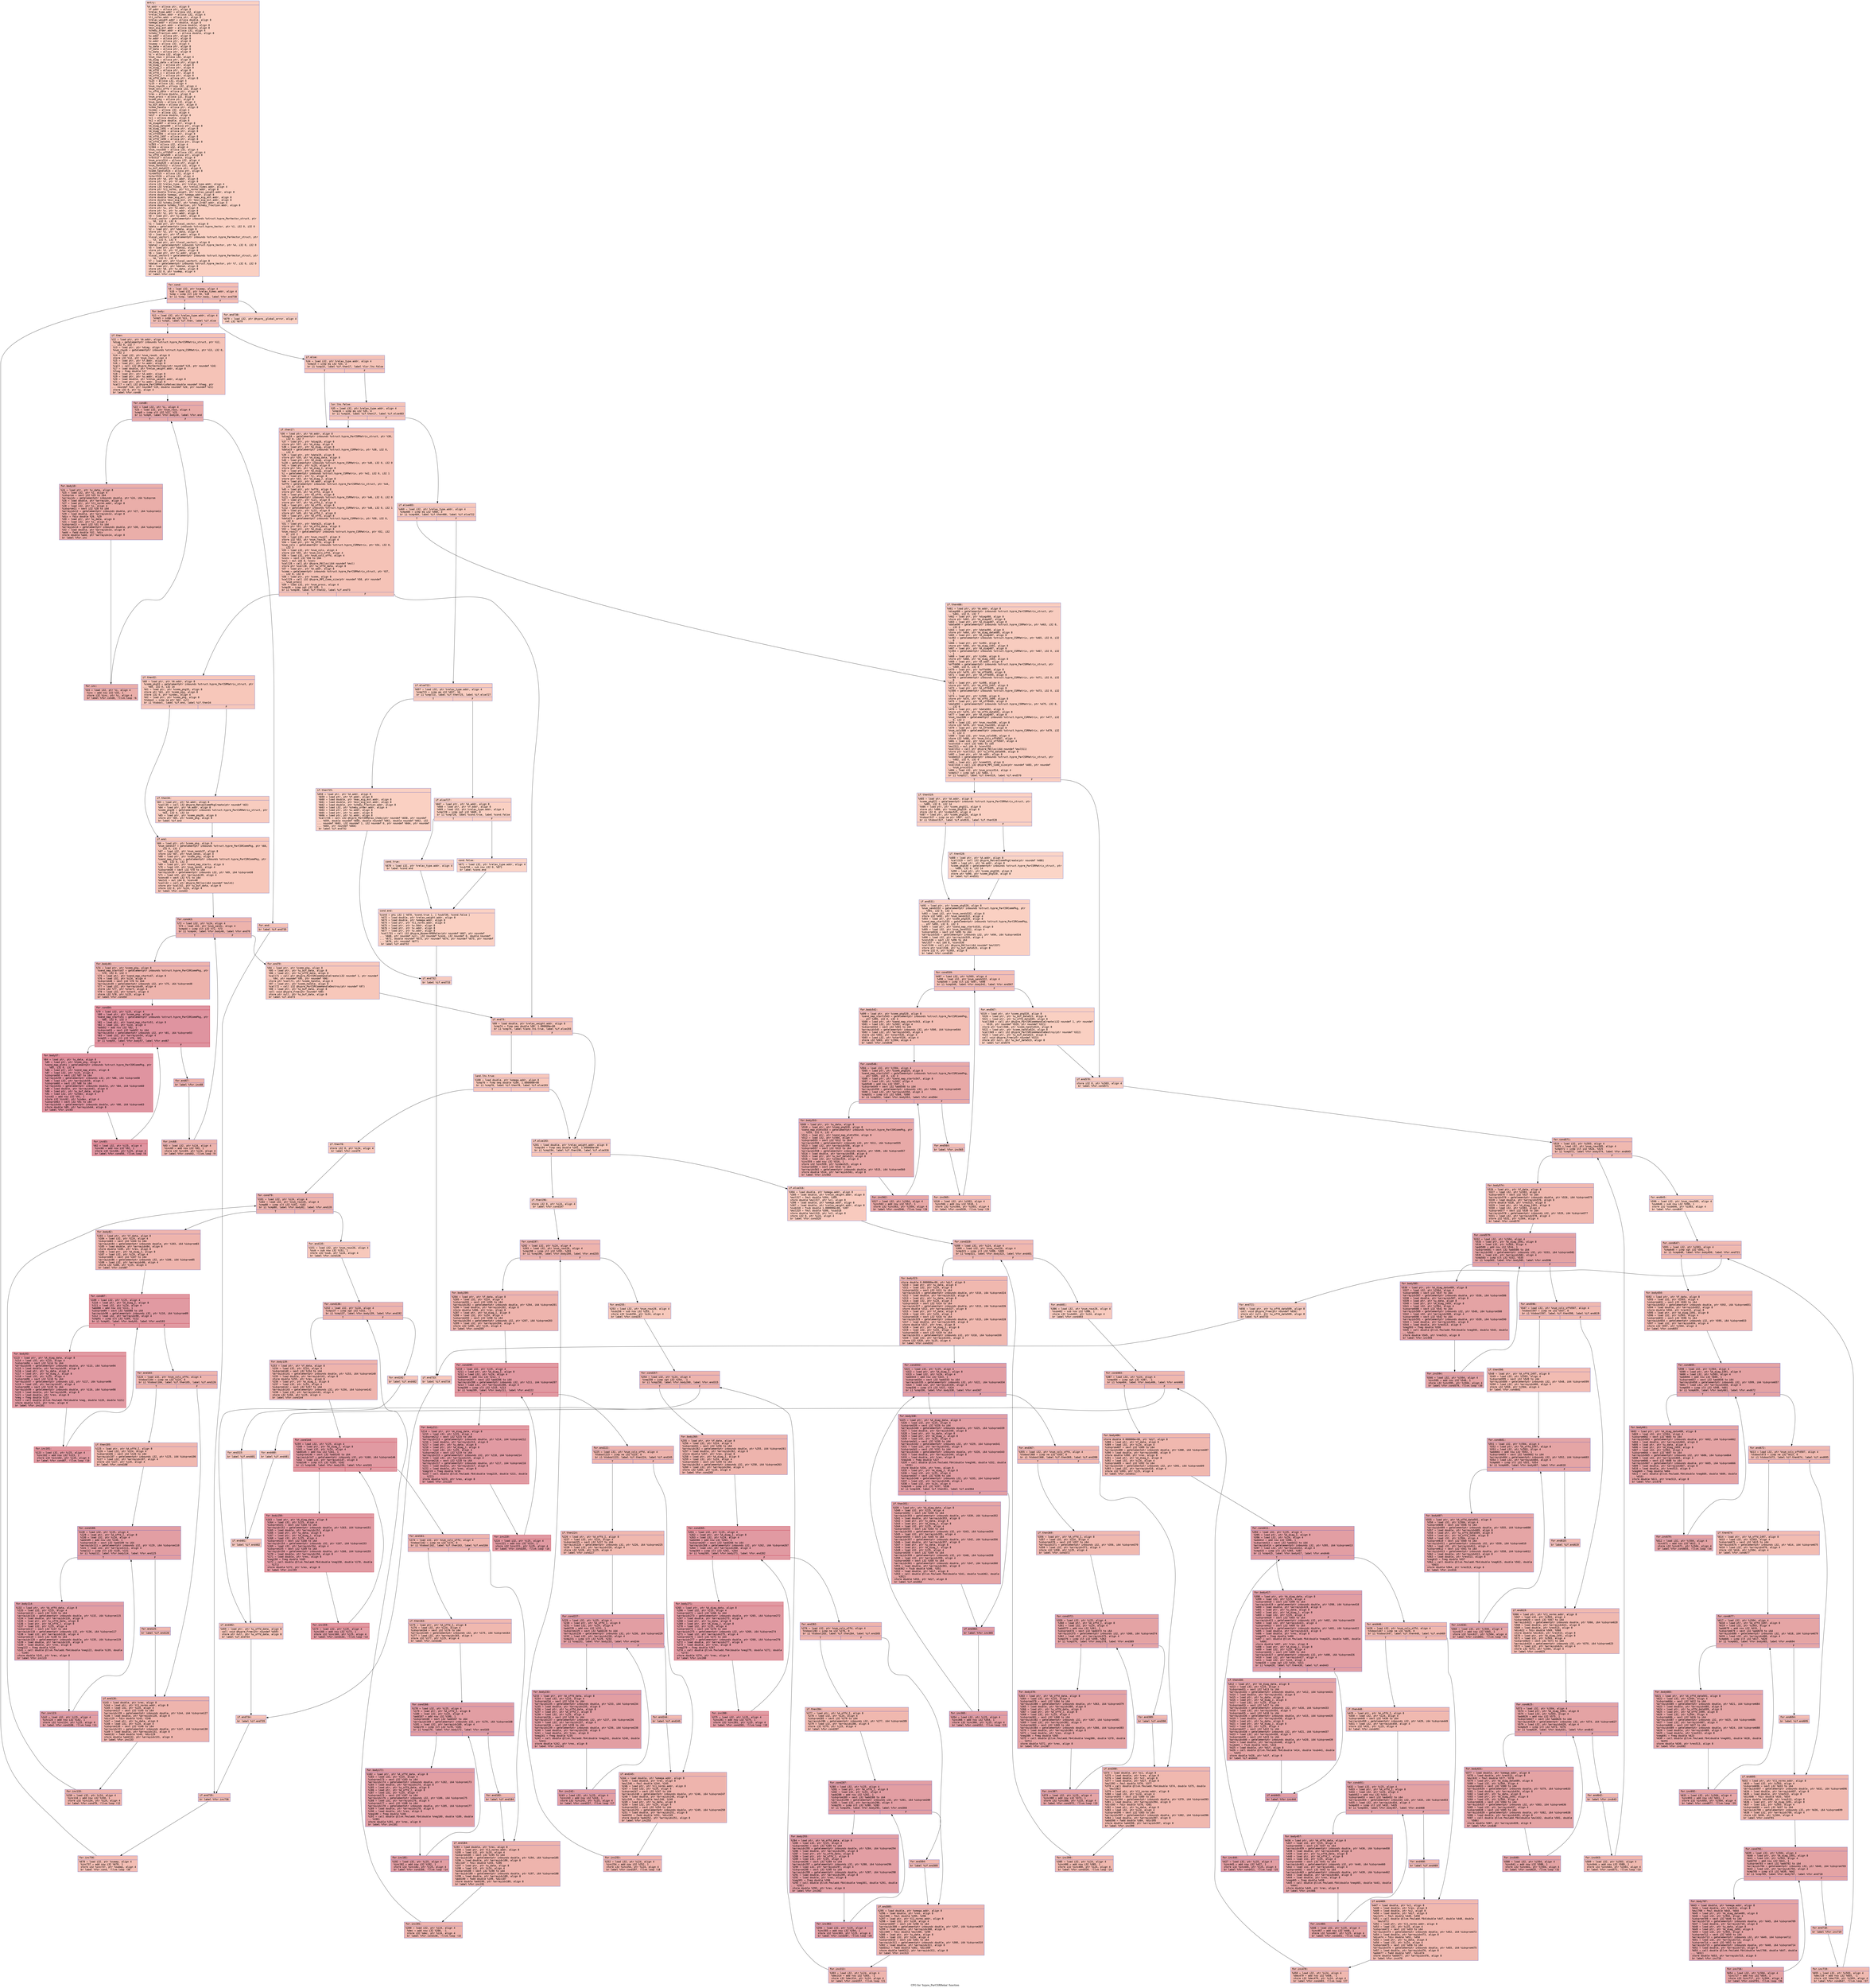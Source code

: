 digraph "CFG for 'hypre_ParCSRRelax' function" {
	label="CFG for 'hypre_ParCSRRelax' function";

	Node0x56058d6cba40 [shape=record,color="#3d50c3ff", style=filled, fillcolor="#f3947570" fontname="Courier",label="{entry:\l|  %A.addr = alloca ptr, align 8\l  %f.addr = alloca ptr, align 8\l  %relax_type.addr = alloca i32, align 4\l  %relax_times.addr = alloca i32, align 4\l  %l1_norms.addr = alloca ptr, align 8\l  %relax_weight.addr = alloca double, align 8\l  %omega.addr = alloca double, align 8\l  %max_eig_est.addr = alloca double, align 8\l  %min_eig_est.addr = alloca double, align 8\l  %cheby_order.addr = alloca i32, align 4\l  %cheby_fraction.addr = alloca double, align 8\l  %u.addr = alloca ptr, align 8\l  %v.addr = alloca ptr, align 8\l  %z.addr = alloca ptr, align 8\l  %sweep = alloca i32, align 4\l  %u_data = alloca ptr, align 8\l  %f_data = alloca ptr, align 8\l  %v_data = alloca ptr, align 8\l  %i = alloca i32, align 4\l  %num_rows = alloca i32, align 4\l  %A_diag = alloca ptr, align 8\l  %A_diag_data = alloca ptr, align 8\l  %A_diag_I = alloca ptr, align 8\l  %A_diag_J = alloca ptr, align 8\l  %A_offd = alloca ptr, align 8\l  %A_offd_I = alloca ptr, align 8\l  %A_offd_J = alloca ptr, align 8\l  %A_offd_data = alloca ptr, align 8\l  %i24 = alloca i32, align 4\l  %j25 = alloca i32, align 4\l  %num_rows26 = alloca i32, align 4\l  %num_cols_offd = alloca i32, align 4\l  %u_offd_data = alloca ptr, align 8\l  %res = alloca double, align 8\l  %num_procs = alloca i32, align 4\l  %comm_pkg = alloca ptr, align 8\l  %num_sends = alloca i32, align 4\l  %u_buf_data = alloca ptr, align 8\l  %comm_handle = alloca ptr, align 8\l  %index = alloca i32, align 4\l  %start = alloca i32, align 4\l  %dif = alloca double, align 8\l  %c1 = alloca double, align 8\l  %c2 = alloca double, align 8\l  %A_diag487 = alloca ptr, align 8\l  %A_diag_data489 = alloca ptr, align 8\l  %A_diag_I491 = alloca ptr, align 8\l  %A_diag_J493 = alloca ptr, align 8\l  %A_offd495 = alloca ptr, align 8\l  %A_offd_I497 = alloca ptr, align 8\l  %A_offd_J499 = alloca ptr, align 8\l  %A_offd_data501 = alloca ptr, align 8\l  %i503 = alloca i32, align 4\l  %j504 = alloca i32, align 4\l  %num_rows505 = alloca i32, align 4\l  %num_cols_offd507 = alloca i32, align 4\l  %u_offd_data509 = alloca ptr, align 8\l  %res513 = alloca double, align 8\l  %num_procs514 = alloca i32, align 4\l  %comm_pkg520 = alloca ptr, align 8\l  %num_sends522 = alloca i32, align 4\l  %u_buf_data523 = alloca ptr, align 8\l  %comm_handle524 = alloca ptr, align 8\l  %index525 = alloca i32, align 4\l  %start526 = alloca i32, align 4\l  store ptr %A, ptr %A.addr, align 8\l  store ptr %f, ptr %f.addr, align 8\l  store i32 %relax_type, ptr %relax_type.addr, align 4\l  store i32 %relax_times, ptr %relax_times.addr, align 4\l  store ptr %l1_norms, ptr %l1_norms.addr, align 8\l  store double %relax_weight, ptr %relax_weight.addr, align 8\l  store double %omega, ptr %omega.addr, align 8\l  store double %max_eig_est, ptr %max_eig_est.addr, align 8\l  store double %min_eig_est, ptr %min_eig_est.addr, align 8\l  store i32 %cheby_order, ptr %cheby_order.addr, align 4\l  store double %cheby_fraction, ptr %cheby_fraction.addr, align 8\l  store ptr %u, ptr %u.addr, align 8\l  store ptr %v, ptr %v.addr, align 8\l  store ptr %z, ptr %z.addr, align 8\l  %0 = load ptr, ptr %u.addr, align 8\l  %local_vector = getelementptr inbounds %struct.hypre_ParVector_struct, ptr\l... %0, i32 0, i32 6\l  %1 = load ptr, ptr %local_vector, align 8\l  %data = getelementptr inbounds %struct.hypre_Vector, ptr %1, i32 0, i32 0\l  %2 = load ptr, ptr %data, align 8\l  store ptr %2, ptr %u_data, align 8\l  %3 = load ptr, ptr %f.addr, align 8\l  %local_vector1 = getelementptr inbounds %struct.hypre_ParVector_struct, ptr\l... %3, i32 0, i32 6\l  %4 = load ptr, ptr %local_vector1, align 8\l  %data2 = getelementptr inbounds %struct.hypre_Vector, ptr %4, i32 0, i32 0\l  %5 = load ptr, ptr %data2, align 8\l  store ptr %5, ptr %f_data, align 8\l  %6 = load ptr, ptr %v.addr, align 8\l  %local_vector3 = getelementptr inbounds %struct.hypre_ParVector_struct, ptr\l... %6, i32 0, i32 6\l  %7 = load ptr, ptr %local_vector3, align 8\l  %data4 = getelementptr inbounds %struct.hypre_Vector, ptr %7, i32 0, i32 0\l  %8 = load ptr, ptr %data4, align 8\l  store ptr %8, ptr %v_data, align 8\l  store i32 0, ptr %sweep, align 4\l  br label %for.cond\l}"];
	Node0x56058d6cba40 -> Node0x56058d6d2310[tooltip="entry -> for.cond\nProbability 100.00%" ];
	Node0x56058d6d2310 [shape=record,color="#3d50c3ff", style=filled, fillcolor="#e36c5570" fontname="Courier",label="{for.cond:\l|  %9 = load i32, ptr %sweep, align 4\l  %10 = load i32, ptr %relax_times.addr, align 4\l  %cmp = icmp slt i32 %9, %10\l  br i1 %cmp, label %for.body, label %for.end738\l|{<s0>T|<s1>F}}"];
	Node0x56058d6d2310:s0 -> Node0x56058d6d2550[tooltip="for.cond -> for.body\nProbability 96.88%" ];
	Node0x56058d6d2310:s1 -> Node0x56058d6d25a0[tooltip="for.cond -> for.end738\nProbability 3.12%" ];
	Node0x56058d6d2550 [shape=record,color="#3d50c3ff", style=filled, fillcolor="#e36c5570" fontname="Courier",label="{for.body:\l|  %11 = load i32, ptr %relax_type.addr, align 4\l  %cmp5 = icmp eq i32 %11, 1\l  br i1 %cmp5, label %if.then, label %if.else\l|{<s0>T|<s1>F}}"];
	Node0x56058d6d2550:s0 -> Node0x56058d6d2770[tooltip="for.body -> if.then\nProbability 50.00%" ];
	Node0x56058d6d2550:s1 -> Node0x56058d6d27e0[tooltip="for.body -> if.else\nProbability 50.00%" ];
	Node0x56058d6d2770 [shape=record,color="#3d50c3ff", style=filled, fillcolor="#e8765c70" fontname="Courier",label="{if.then:\l|  %12 = load ptr, ptr %A.addr, align 8\l  %diag = getelementptr inbounds %struct.hypre_ParCSRMatrix_struct, ptr %12,\l... i32 0, i32 7\l  %13 = load ptr, ptr %diag, align 8\l  %num_rows6 = getelementptr inbounds %struct.hypre_CSRMatrix, ptr %13, i32 0,\l... i32 2\l  %14 = load i32, ptr %num_rows6, align 8\l  store i32 %14, ptr %num_rows, align 4\l  %15 = load ptr, ptr %f.addr, align 8\l  %16 = load ptr, ptr %v.addr, align 8\l  %call = call i32 @hypre_ParVectorCopy(ptr noundef %15, ptr noundef %16)\l  %17 = load double, ptr %relax_weight.addr, align 8\l  %fneg = fneg double %17\l  %18 = load ptr, ptr %A.addr, align 8\l  %19 = load ptr, ptr %u.addr, align 8\l  %20 = load double, ptr %relax_weight.addr, align 8\l  %21 = load ptr, ptr %v.addr, align 8\l  %call7 = call i32 @hypre_ParCSRMatrixMatvec(double noundef %fneg, ptr\l... noundef %18, ptr noundef %19, double noundef %20, ptr noundef %21)\l  store i32 0, ptr %i, align 4\l  br label %for.cond8\l}"];
	Node0x56058d6d2770 -> Node0x56058d6ce070[tooltip="if.then -> for.cond8\nProbability 100.00%" ];
	Node0x56058d6ce070 [shape=record,color="#3d50c3ff", style=filled, fillcolor="#cc403a70" fontname="Courier",label="{for.cond8:\l|  %22 = load i32, ptr %i, align 4\l  %23 = load i32, ptr %num_rows, align 4\l  %cmp9 = icmp slt i32 %22, %23\l  br i1 %cmp9, label %for.body10, label %for.end\l|{<s0>T|<s1>F}}"];
	Node0x56058d6ce070:s0 -> Node0x56058d6ce210[tooltip="for.cond8 -> for.body10\nProbability 96.88%" ];
	Node0x56058d6ce070:s1 -> Node0x56058d6d3f20[tooltip="for.cond8 -> for.end\nProbability 3.12%" ];
	Node0x56058d6ce210 [shape=record,color="#3d50c3ff", style=filled, fillcolor="#d0473d70" fontname="Courier",label="{for.body10:\l|  %24 = load ptr, ptr %v_data, align 8\l  %25 = load i32, ptr %i, align 4\l  %idxprom = sext i32 %25 to i64\l  %arrayidx = getelementptr inbounds double, ptr %24, i64 %idxprom\l  %26 = load double, ptr %arrayidx, align 8\l  %27 = load ptr, ptr %l1_norms.addr, align 8\l  %28 = load i32, ptr %i, align 4\l  %idxprom11 = sext i32 %28 to i64\l  %arrayidx12 = getelementptr inbounds double, ptr %27, i64 %idxprom11\l  %29 = load double, ptr %arrayidx12, align 8\l  %div = fdiv double %26, %29\l  %30 = load ptr, ptr %u_data, align 8\l  %31 = load i32, ptr %i, align 4\l  %idxprom13 = sext i32 %31 to i64\l  %arrayidx14 = getelementptr inbounds double, ptr %30, i64 %idxprom13\l  %32 = load double, ptr %arrayidx14, align 8\l  %add = fadd double %32, %div\l  store double %add, ptr %arrayidx14, align 8\l  br label %for.inc\l}"];
	Node0x56058d6ce210 -> Node0x56058d6d4b40[tooltip="for.body10 -> for.inc\nProbability 100.00%" ];
	Node0x56058d6d4b40 [shape=record,color="#3d50c3ff", style=filled, fillcolor="#d0473d70" fontname="Courier",label="{for.inc:\l|  %33 = load i32, ptr %i, align 4\l  %inc = add nsw i32 %33, 1\l  store i32 %inc, ptr %i, align 4\l  br label %for.cond8, !llvm.loop !6\l}"];
	Node0x56058d6d4b40 -> Node0x56058d6ce070[tooltip="for.inc -> for.cond8\nProbability 100.00%" ];
	Node0x56058d6d3f20 [shape=record,color="#3d50c3ff", style=filled, fillcolor="#e8765c70" fontname="Courier",label="{for.end:\l|  br label %if.end735\l}"];
	Node0x56058d6d3f20 -> Node0x56058d6d59c0[tooltip="for.end -> if.end735\nProbability 100.00%" ];
	Node0x56058d6d27e0 [shape=record,color="#3d50c3ff", style=filled, fillcolor="#e8765c70" fontname="Courier",label="{if.else:\l|  %34 = load i32, ptr %relax_type.addr, align 4\l  %cmp15 = icmp eq i32 %34, 2\l  br i1 %cmp15, label %if.then17, label %lor.lhs.false\l|{<s0>T|<s1>F}}"];
	Node0x56058d6d27e0:s0 -> Node0x56058d6d5c10[tooltip="if.else -> if.then17\nProbability 50.00%" ];
	Node0x56058d6d27e0:s1 -> Node0x56058d6d5c60[tooltip="if.else -> lor.lhs.false\nProbability 50.00%" ];
	Node0x56058d6d5c60 [shape=record,color="#3d50c3ff", style=filled, fillcolor="#e97a5f70" fontname="Courier",label="{lor.lhs.false:\l|  %35 = load i32, ptr %relax_type.addr, align 4\l  %cmp16 = icmp eq i32 %35, 4\l  br i1 %cmp16, label %if.then17, label %if.else483\l|{<s0>T|<s1>F}}"];
	Node0x56058d6d5c60:s0 -> Node0x56058d6d5c10[tooltip="lor.lhs.false -> if.then17\nProbability 50.00%" ];
	Node0x56058d6d5c60:s1 -> Node0x56058d6d5ef0[tooltip="lor.lhs.false -> if.else483\nProbability 50.00%" ];
	Node0x56058d6d5c10 [shape=record,color="#3d50c3ff", style=filled, fillcolor="#e8765c70" fontname="Courier",label="{if.then17:\l|  %36 = load ptr, ptr %A.addr, align 8\l  %diag18 = getelementptr inbounds %struct.hypre_ParCSRMatrix_struct, ptr %36,\l... i32 0, i32 7\l  %37 = load ptr, ptr %diag18, align 8\l  store ptr %37, ptr %A_diag, align 8\l  %38 = load ptr, ptr %A_diag, align 8\l  %data19 = getelementptr inbounds %struct.hypre_CSRMatrix, ptr %38, i32 0,\l... i32 6\l  %39 = load ptr, ptr %data19, align 8\l  store ptr %39, ptr %A_diag_data, align 8\l  %40 = load ptr, ptr %A_diag, align 8\l  %i20 = getelementptr inbounds %struct.hypre_CSRMatrix, ptr %40, i32 0, i32 0\l  %41 = load ptr, ptr %i20, align 8\l  store ptr %41, ptr %A_diag_I, align 8\l  %42 = load ptr, ptr %A_diag, align 8\l  %j = getelementptr inbounds %struct.hypre_CSRMatrix, ptr %42, i32 0, i32 1\l  %43 = load ptr, ptr %j, align 8\l  store ptr %43, ptr %A_diag_J, align 8\l  %44 = load ptr, ptr %A.addr, align 8\l  %offd = getelementptr inbounds %struct.hypre_ParCSRMatrix_struct, ptr %44,\l... i32 0, i32 8\l  %45 = load ptr, ptr %offd, align 8\l  store ptr %45, ptr %A_offd, align 8\l  %46 = load ptr, ptr %A_offd, align 8\l  %i21 = getelementptr inbounds %struct.hypre_CSRMatrix, ptr %46, i32 0, i32 0\l  %47 = load ptr, ptr %i21, align 8\l  store ptr %47, ptr %A_offd_I, align 8\l  %48 = load ptr, ptr %A_offd, align 8\l  %j22 = getelementptr inbounds %struct.hypre_CSRMatrix, ptr %48, i32 0, i32 1\l  %49 = load ptr, ptr %j22, align 8\l  store ptr %49, ptr %A_offd_J, align 8\l  %50 = load ptr, ptr %A_offd, align 8\l  %data23 = getelementptr inbounds %struct.hypre_CSRMatrix, ptr %50, i32 0,\l... i32 6\l  %51 = load ptr, ptr %data23, align 8\l  store ptr %51, ptr %A_offd_data, align 8\l  %52 = load ptr, ptr %A_diag, align 8\l  %num_rows27 = getelementptr inbounds %struct.hypre_CSRMatrix, ptr %52, i32\l... 0, i32 2\l  %53 = load i32, ptr %num_rows27, align 8\l  store i32 %53, ptr %num_rows26, align 4\l  %54 = load ptr, ptr %A_offd, align 8\l  %num_cols = getelementptr inbounds %struct.hypre_CSRMatrix, ptr %54, i32 0,\l... i32 3\l  %55 = load i32, ptr %num_cols, align 4\l  store i32 %55, ptr %num_cols_offd, align 4\l  %56 = load i32, ptr %num_cols_offd, align 4\l  %conv = sext i32 %56 to i64\l  %mul = mul i64 8, %conv\l  %call28 = call ptr @hypre_MAlloc(i64 noundef %mul)\l  store ptr %call28, ptr %u_offd_data, align 8\l  %57 = load ptr, ptr %A.addr, align 8\l  %comm = getelementptr inbounds %struct.hypre_ParCSRMatrix_struct, ptr %57,\l... i32 0, i32 0\l  %58 = load ptr, ptr %comm, align 8\l  %call29 = call i32 @hypre_MPI_Comm_size(ptr noundef %58, ptr noundef\l... %num_procs)\l  %59 = load i32, ptr %num_procs, align 4\l  %cmp30 = icmp sgt i32 %59, 1\l  br i1 %cmp30, label %if.then32, label %if.end73\l|{<s0>T|<s1>F}}"];
	Node0x56058d6d5c10:s0 -> Node0x56058d6d8b40[tooltip="if.then17 -> if.then32\nProbability 50.00%" ];
	Node0x56058d6d5c10:s1 -> Node0x56058d6d8bf0[tooltip="if.then17 -> if.end73\nProbability 50.00%" ];
	Node0x56058d6d8b40 [shape=record,color="#3d50c3ff", style=filled, fillcolor="#ec7f6370" fontname="Courier",label="{if.then32:\l|  %60 = load ptr, ptr %A.addr, align 8\l  %comm_pkg33 = getelementptr inbounds %struct.hypre_ParCSRMatrix_struct, ptr\l... %60, i32 0, i32 14\l  %61 = load ptr, ptr %comm_pkg33, align 8\l  store ptr %61, ptr %comm_pkg, align 8\l  store i32 0, ptr %index, align 4\l  %62 = load ptr, ptr %comm_pkg, align 8\l  %tobool = icmp ne ptr %62, null\l  br i1 %tobool, label %if.end, label %if.then34\l|{<s0>T|<s1>F}}"];
	Node0x56058d6d8b40:s0 -> Node0x56058d6d9230[tooltip="if.then32 -> if.end\nProbability 62.50%" ];
	Node0x56058d6d8b40:s1 -> Node0x56058d6d92a0[tooltip="if.then32 -> if.then34\nProbability 37.50%" ];
	Node0x56058d6d92a0 [shape=record,color="#3d50c3ff", style=filled, fillcolor="#f08b6e70" fontname="Courier",label="{if.then34:\l|  %63 = load ptr, ptr %A.addr, align 8\l  %call35 = call i32 @hypre_MatvecCommPkgCreate(ptr noundef %63)\l  %64 = load ptr, ptr %A.addr, align 8\l  %comm_pkg36 = getelementptr inbounds %struct.hypre_ParCSRMatrix_struct, ptr\l... %64, i32 0, i32 14\l  %65 = load ptr, ptr %comm_pkg36, align 8\l  store ptr %65, ptr %comm_pkg, align 8\l  br label %if.end\l}"];
	Node0x56058d6d92a0 -> Node0x56058d6d9230[tooltip="if.then34 -> if.end\nProbability 100.00%" ];
	Node0x56058d6d9230 [shape=record,color="#3d50c3ff", style=filled, fillcolor="#ec7f6370" fontname="Courier",label="{if.end:\l|  %66 = load ptr, ptr %comm_pkg, align 8\l  %num_sends37 = getelementptr inbounds %struct.hypre_ParCSRCommPkg, ptr %66,\l... i32 0, i32 1\l  %67 = load i32, ptr %num_sends37, align 8\l  store i32 %67, ptr %num_sends, align 4\l  %68 = load ptr, ptr %comm_pkg, align 8\l  %send_map_starts = getelementptr inbounds %struct.hypre_ParCSRCommPkg, ptr\l... %68, i32 0, i32 3\l  %69 = load ptr, ptr %send_map_starts, align 8\l  %70 = load i32, ptr %num_sends, align 4\l  %idxprom38 = sext i32 %70 to i64\l  %arrayidx39 = getelementptr inbounds i32, ptr %69, i64 %idxprom38\l  %71 = load i32, ptr %arrayidx39, align 4\l  %conv40 = sext i32 %71 to i64\l  %mul41 = mul i64 8, %conv40\l  %call42 = call ptr @hypre_MAlloc(i64 noundef %mul41)\l  store ptr %call42, ptr %u_buf_data, align 8\l  store i32 0, ptr %i24, align 4\l  br label %for.cond43\l}"];
	Node0x56058d6d9230 -> Node0x56058d6da3f0[tooltip="if.end -> for.cond43\nProbability 100.00%" ];
	Node0x56058d6da3f0 [shape=record,color="#3d50c3ff", style=filled, fillcolor="#d6524470" fontname="Courier",label="{for.cond43:\l|  %72 = load i32, ptr %i24, align 4\l  %73 = load i32, ptr %num_sends, align 4\l  %cmp44 = icmp slt i32 %72, %73\l  br i1 %cmp44, label %for.body46, label %for.end70\l|{<s0>T|<s1>F}}"];
	Node0x56058d6da3f0:s0 -> Node0x56058d6da690[tooltip="for.cond43 -> for.body46\nProbability 96.88%" ];
	Node0x56058d6da3f0:s1 -> Node0x56058d6da710[tooltip="for.cond43 -> for.end70\nProbability 3.12%" ];
	Node0x56058d6da690 [shape=record,color="#3d50c3ff", style=filled, fillcolor="#d6524470" fontname="Courier",label="{for.body46:\l|  %74 = load ptr, ptr %comm_pkg, align 8\l  %send_map_starts47 = getelementptr inbounds %struct.hypre_ParCSRCommPkg, ptr\l... %74, i32 0, i32 3\l  %75 = load ptr, ptr %send_map_starts47, align 8\l  %76 = load i32, ptr %i24, align 4\l  %idxprom48 = sext i32 %76 to i64\l  %arrayidx49 = getelementptr inbounds i32, ptr %75, i64 %idxprom48\l  %77 = load i32, ptr %arrayidx49, align 4\l  store i32 %77, ptr %start, align 4\l  %78 = load i32, ptr %start, align 4\l  store i32 %78, ptr %j25, align 4\l  br label %for.cond50\l}"];
	Node0x56058d6da690 -> Node0x56058d6daef0[tooltip="for.body46 -> for.cond50\nProbability 100.00%" ];
	Node0x56058d6daef0 [shape=record,color="#b70d28ff", style=filled, fillcolor="#b70d2870" fontname="Courier",label="{for.cond50:\l|  %79 = load i32, ptr %j25, align 4\l  %80 = load ptr, ptr %comm_pkg, align 8\l  %send_map_starts51 = getelementptr inbounds %struct.hypre_ParCSRCommPkg, ptr\l... %80, i32 0, i32 3\l  %81 = load ptr, ptr %send_map_starts51, align 8\l  %82 = load i32, ptr %i24, align 4\l  %add52 = add nsw i32 %82, 1\l  %idxprom53 = sext i32 %add52 to i64\l  %arrayidx54 = getelementptr inbounds i32, ptr %81, i64 %idxprom53\l  %83 = load i32, ptr %arrayidx54, align 4\l  %cmp55 = icmp slt i32 %79, %83\l  br i1 %cmp55, label %for.body57, label %for.end67\l|{<s0>T|<s1>F}}"];
	Node0x56058d6daef0:s0 -> Node0x56058d6cee10[tooltip="for.cond50 -> for.body57\nProbability 96.88%" ];
	Node0x56058d6daef0:s1 -> Node0x56058d6cee90[tooltip="for.cond50 -> for.end67\nProbability 3.12%" ];
	Node0x56058d6cee10 [shape=record,color="#b70d28ff", style=filled, fillcolor="#b70d2870" fontname="Courier",label="{for.body57:\l|  %84 = load ptr, ptr %u_data, align 8\l  %85 = load ptr, ptr %comm_pkg, align 8\l  %send_map_elmts = getelementptr inbounds %struct.hypre_ParCSRCommPkg, ptr\l... %85, i32 0, i32 4\l  %86 = load ptr, ptr %send_map_elmts, align 8\l  %87 = load i32, ptr %j25, align 4\l  %idxprom58 = sext i32 %87 to i64\l  %arrayidx59 = getelementptr inbounds i32, ptr %86, i64 %idxprom58\l  %88 = load i32, ptr %arrayidx59, align 4\l  %idxprom60 = sext i32 %88 to i64\l  %arrayidx61 = getelementptr inbounds double, ptr %84, i64 %idxprom60\l  %89 = load double, ptr %arrayidx61, align 8\l  %90 = load ptr, ptr %u_buf_data, align 8\l  %91 = load i32, ptr %index, align 4\l  %inc62 = add nsw i32 %91, 1\l  store i32 %inc62, ptr %index, align 4\l  %idxprom63 = sext i32 %91 to i64\l  %arrayidx64 = getelementptr inbounds double, ptr %90, i64 %idxprom63\l  store double %89, ptr %arrayidx64, align 8\l  br label %for.inc65\l}"];
	Node0x56058d6cee10 -> Node0x56058d6cfb20[tooltip="for.body57 -> for.inc65\nProbability 100.00%" ];
	Node0x56058d6cfb20 [shape=record,color="#b70d28ff", style=filled, fillcolor="#b70d2870" fontname="Courier",label="{for.inc65:\l|  %92 = load i32, ptr %j25, align 4\l  %inc66 = add nsw i32 %92, 1\l  store i32 %inc66, ptr %j25, align 4\l  br label %for.cond50, !llvm.loop !8\l}"];
	Node0x56058d6cfb20 -> Node0x56058d6daef0[tooltip="for.inc65 -> for.cond50\nProbability 100.00%" ];
	Node0x56058d6cee90 [shape=record,color="#3d50c3ff", style=filled, fillcolor="#d6524470" fontname="Courier",label="{for.end67:\l|  br label %for.inc68\l}"];
	Node0x56058d6cee90 -> Node0x56058d6dd7d0[tooltip="for.end67 -> for.inc68\nProbability 100.00%" ];
	Node0x56058d6dd7d0 [shape=record,color="#3d50c3ff", style=filled, fillcolor="#d6524470" fontname="Courier",label="{for.inc68:\l|  %93 = load i32, ptr %i24, align 4\l  %inc69 = add nsw i32 %93, 1\l  store i32 %inc69, ptr %i24, align 4\l  br label %for.cond43, !llvm.loop !9\l}"];
	Node0x56058d6dd7d0 -> Node0x56058d6da3f0[tooltip="for.inc68 -> for.cond43\nProbability 100.00%" ];
	Node0x56058d6da710 [shape=record,color="#3d50c3ff", style=filled, fillcolor="#ec7f6370" fontname="Courier",label="{for.end70:\l|  %94 = load ptr, ptr %comm_pkg, align 8\l  %95 = load ptr, ptr %u_buf_data, align 8\l  %96 = load ptr, ptr %u_offd_data, align 8\l  %call71 = call ptr @hypre_ParCSRCommHandleCreate(i32 noundef 1, ptr noundef\l... %94, ptr noundef %95, ptr noundef %96)\l  store ptr %call71, ptr %comm_handle, align 8\l  %97 = load ptr, ptr %comm_handle, align 8\l  %call72 = call i32 @hypre_ParCSRCommHandleDestroy(ptr noundef %97)\l  %98 = load ptr, ptr %u_buf_data, align 8\l  call void @hypre_Free(ptr noundef %98)\l  store ptr null, ptr %u_buf_data, align 8\l  br label %if.end73\l}"];
	Node0x56058d6da710 -> Node0x56058d6d8bf0[tooltip="for.end70 -> if.end73\nProbability 100.00%" ];
	Node0x56058d6d8bf0 [shape=record,color="#3d50c3ff", style=filled, fillcolor="#e8765c70" fontname="Courier",label="{if.end73:\l|  %99 = load double, ptr %relax_weight.addr, align 8\l  %cmp74 = fcmp oeq double %99, 1.000000e+00\l  br i1 %cmp74, label %land.lhs.true, label %if.else193\l|{<s0>T|<s1>F}}"];
	Node0x56058d6d8bf0:s0 -> Node0x56058d6df9b0[tooltip="if.end73 -> land.lhs.true\nProbability 62.50%" ];
	Node0x56058d6d8bf0:s1 -> Node0x56058d6dfa00[tooltip="if.end73 -> if.else193\nProbability 37.50%" ];
	Node0x56058d6df9b0 [shape=record,color="#3d50c3ff", style=filled, fillcolor="#ec7f6370" fontname="Courier",label="{land.lhs.true:\l|  %100 = load double, ptr %omega.addr, align 8\l  %cmp76 = fcmp oeq double %100, 1.000000e+00\l  br i1 %cmp76, label %if.then78, label %if.else193\l|{<s0>T|<s1>F}}"];
	Node0x56058d6df9b0:s0 -> Node0x56058d6dfc70[tooltip="land.lhs.true -> if.then78\nProbability 62.50%" ];
	Node0x56058d6df9b0:s1 -> Node0x56058d6dfa00[tooltip="land.lhs.true -> if.else193\nProbability 37.50%" ];
	Node0x56058d6dfc70 [shape=record,color="#3d50c3ff", style=filled, fillcolor="#ed836670" fontname="Courier",label="{if.then78:\l|  store i32 0, ptr %i24, align 4\l  br label %for.cond79\l}"];
	Node0x56058d6dfc70 -> Node0x56058d6dfe40[tooltip="if.then78 -> for.cond79\nProbability 100.00%" ];
	Node0x56058d6dfe40 [shape=record,color="#3d50c3ff", style=filled, fillcolor="#d8564670" fontname="Courier",label="{for.cond79:\l|  %101 = load i32, ptr %i24, align 4\l  %102 = load i32, ptr %num_rows26, align 4\l  %cmp80 = icmp slt i32 %101, %102\l  br i1 %cmp80, label %for.body82, label %for.end135\l|{<s0>T|<s1>F}}"];
	Node0x56058d6dfe40:s0 -> Node0x56058d6e00e0[tooltip="for.cond79 -> for.body82\nProbability 96.88%" ];
	Node0x56058d6dfe40:s1 -> Node0x56058d6e0160[tooltip="for.cond79 -> for.end135\nProbability 3.12%" ];
	Node0x56058d6e00e0 [shape=record,color="#3d50c3ff", style=filled, fillcolor="#d8564670" fontname="Courier",label="{for.body82:\l|  %103 = load ptr, ptr %f_data, align 8\l  %104 = load i32, ptr %i24, align 4\l  %idxprom83 = sext i32 %104 to i64\l  %arrayidx84 = getelementptr inbounds double, ptr %103, i64 %idxprom83\l  %105 = load double, ptr %arrayidx84, align 8\l  store double %105, ptr %res, align 8\l  %106 = load ptr, ptr %A_diag_I, align 8\l  %107 = load i32, ptr %i24, align 4\l  %idxprom85 = sext i32 %107 to i64\l  %arrayidx86 = getelementptr inbounds i32, ptr %106, i64 %idxprom85\l  %108 = load i32, ptr %arrayidx86, align 4\l  store i32 %108, ptr %j25, align 4\l  br label %for.cond87\l}"];
	Node0x56058d6e00e0 -> Node0x56058d6e0a10[tooltip="for.body82 -> for.cond87\nProbability 100.00%" ];
	Node0x56058d6e0a10 [shape=record,color="#b70d28ff", style=filled, fillcolor="#bb1b2c70" fontname="Courier",label="{for.cond87:\l|  %109 = load i32, ptr %j25, align 4\l  %110 = load ptr, ptr %A_diag_I, align 8\l  %111 = load i32, ptr %i24, align 4\l  %add88 = add nsw i32 %111, 1\l  %idxprom89 = sext i32 %add88 to i64\l  %arrayidx90 = getelementptr inbounds i32, ptr %110, i64 %idxprom89\l  %112 = load i32, ptr %arrayidx90, align 4\l  %cmp91 = icmp slt i32 %109, %112\l  br i1 %cmp91, label %for.body93, label %for.end103\l|{<s0>T|<s1>F}}"];
	Node0x56058d6e0a10:s0 -> Node0x56058d6d3460[tooltip="for.cond87 -> for.body93\nProbability 96.88%" ];
	Node0x56058d6e0a10:s1 -> Node0x56058d6d34e0[tooltip="for.cond87 -> for.end103\nProbability 3.12%" ];
	Node0x56058d6d3460 [shape=record,color="#b70d28ff", style=filled, fillcolor="#bb1b2c70" fontname="Courier",label="{for.body93:\l|  %113 = load ptr, ptr %A_diag_data, align 8\l  %114 = load i32, ptr %j25, align 4\l  %idxprom94 = sext i32 %114 to i64\l  %arrayidx95 = getelementptr inbounds double, ptr %113, i64 %idxprom94\l  %115 = load double, ptr %arrayidx95, align 8\l  %116 = load ptr, ptr %u_data, align 8\l  %117 = load ptr, ptr %A_diag_J, align 8\l  %118 = load i32, ptr %j25, align 4\l  %idxprom96 = sext i32 %118 to i64\l  %arrayidx97 = getelementptr inbounds i32, ptr %117, i64 %idxprom96\l  %119 = load i32, ptr %arrayidx97, align 4\l  %idxprom98 = sext i32 %119 to i64\l  %arrayidx99 = getelementptr inbounds double, ptr %116, i64 %idxprom98\l  %120 = load double, ptr %arrayidx99, align 8\l  %121 = load double, ptr %res, align 8\l  %neg = fneg double %115\l  %122 = call double @llvm.fmuladd.f64(double %neg, double %120, double %121)\l  store double %122, ptr %res, align 8\l  br label %for.inc101\l}"];
	Node0x56058d6d3460 -> Node0x56058d6e2950[tooltip="for.body93 -> for.inc101\nProbability 100.00%" ];
	Node0x56058d6e2950 [shape=record,color="#b70d28ff", style=filled, fillcolor="#bb1b2c70" fontname="Courier",label="{for.inc101:\l|  %123 = load i32, ptr %j25, align 4\l  %inc102 = add nsw i32 %123, 1\l  store i32 %inc102, ptr %j25, align 4\l  br label %for.cond87, !llvm.loop !10\l}"];
	Node0x56058d6e2950 -> Node0x56058d6e0a10[tooltip="for.inc101 -> for.cond87\nProbability 100.00%" ];
	Node0x56058d6d34e0 [shape=record,color="#3d50c3ff", style=filled, fillcolor="#d8564670" fontname="Courier",label="{for.end103:\l|  %124 = load i32, ptr %num_cols_offd, align 4\l  %tobool104 = icmp ne i32 %124, 0\l  br i1 %tobool104, label %if.then105, label %if.end126\l|{<s0>T|<s1>F}}"];
	Node0x56058d6d34e0:s0 -> Node0x56058d6e2ef0[tooltip="for.end103 -> if.then105\nProbability 62.50%" ];
	Node0x56058d6d34e0:s1 -> Node0x56058d6e2f70[tooltip="for.end103 -> if.end126\nProbability 37.50%" ];
	Node0x56058d6e2ef0 [shape=record,color="#3d50c3ff", style=filled, fillcolor="#dc5d4a70" fontname="Courier",label="{if.then105:\l|  %125 = load ptr, ptr %A_offd_I, align 8\l  %126 = load i32, ptr %i24, align 4\l  %idxprom106 = sext i32 %126 to i64\l  %arrayidx107 = getelementptr inbounds i32, ptr %125, i64 %idxprom106\l  %127 = load i32, ptr %arrayidx107, align 4\l  store i32 %127, ptr %j25, align 4\l  br label %for.cond108\l}"];
	Node0x56058d6e2ef0 -> Node0x56058d6e3430[tooltip="if.then105 -> for.cond108\nProbability 100.00%" ];
	Node0x56058d6e3430 [shape=record,color="#3d50c3ff", style=filled, fillcolor="#be242e70" fontname="Courier",label="{for.cond108:\l|  %128 = load i32, ptr %j25, align 4\l  %129 = load ptr, ptr %A_offd_I, align 8\l  %130 = load i32, ptr %i24, align 4\l  %add109 = add nsw i32 %130, 1\l  %idxprom110 = sext i32 %add109 to i64\l  %arrayidx111 = getelementptr inbounds i32, ptr %129, i64 %idxprom110\l  %131 = load i32, ptr %arrayidx111, align 4\l  %cmp112 = icmp slt i32 %128, %131\l  br i1 %cmp112, label %for.body114, label %for.end125\l|{<s0>T|<s1>F}}"];
	Node0x56058d6e3430:s0 -> Node0x56058d6e39f0[tooltip="for.cond108 -> for.body114\nProbability 96.88%" ];
	Node0x56058d6e3430:s1 -> Node0x56058d6e3a70[tooltip="for.cond108 -> for.end125\nProbability 3.12%" ];
	Node0x56058d6e39f0 [shape=record,color="#3d50c3ff", style=filled, fillcolor="#be242e70" fontname="Courier",label="{for.body114:\l|  %132 = load ptr, ptr %A_offd_data, align 8\l  %133 = load i32, ptr %j25, align 4\l  %idxprom115 = sext i32 %133 to i64\l  %arrayidx116 = getelementptr inbounds double, ptr %132, i64 %idxprom115\l  %134 = load double, ptr %arrayidx116, align 8\l  %135 = load ptr, ptr %u_offd_data, align 8\l  %136 = load ptr, ptr %A_offd_J, align 8\l  %137 = load i32, ptr %j25, align 4\l  %idxprom117 = sext i32 %137 to i64\l  %arrayidx118 = getelementptr inbounds i32, ptr %136, i64 %idxprom117\l  %138 = load i32, ptr %arrayidx118, align 4\l  %idxprom119 = sext i32 %138 to i64\l  %arrayidx120 = getelementptr inbounds double, ptr %135, i64 %idxprom119\l  %139 = load double, ptr %arrayidx120, align 8\l  %140 = load double, ptr %res, align 8\l  %neg122 = fneg double %134\l  %141 = call double @llvm.fmuladd.f64(double %neg122, double %139, double\l... %140)\l  store double %141, ptr %res, align 8\l  br label %for.inc123\l}"];
	Node0x56058d6e39f0 -> Node0x56058d6e46f0[tooltip="for.body114 -> for.inc123\nProbability 100.00%" ];
	Node0x56058d6e46f0 [shape=record,color="#3d50c3ff", style=filled, fillcolor="#be242e70" fontname="Courier",label="{for.inc123:\l|  %142 = load i32, ptr %j25, align 4\l  %inc124 = add nsw i32 %142, 1\l  store i32 %inc124, ptr %j25, align 4\l  br label %for.cond108, !llvm.loop !11\l}"];
	Node0x56058d6e46f0 -> Node0x56058d6e3430[tooltip="for.inc123 -> for.cond108\nProbability 100.00%" ];
	Node0x56058d6e3a70 [shape=record,color="#3d50c3ff", style=filled, fillcolor="#dc5d4a70" fontname="Courier",label="{for.end125:\l|  br label %if.end126\l}"];
	Node0x56058d6e3a70 -> Node0x56058d6e2f70[tooltip="for.end125 -> if.end126\nProbability 100.00%" ];
	Node0x56058d6e2f70 [shape=record,color="#3d50c3ff", style=filled, fillcolor="#d8564670" fontname="Courier",label="{if.end126:\l|  %143 = load double, ptr %res, align 8\l  %144 = load ptr, ptr %l1_norms.addr, align 8\l  %145 = load i32, ptr %i24, align 4\l  %idxprom127 = sext i32 %145 to i64\l  %arrayidx128 = getelementptr inbounds double, ptr %144, i64 %idxprom127\l  %146 = load double, ptr %arrayidx128, align 8\l  %div129 = fdiv double %143, %146\l  %147 = load ptr, ptr %u_data, align 8\l  %148 = load i32, ptr %i24, align 4\l  %idxprom130 = sext i32 %148 to i64\l  %arrayidx131 = getelementptr inbounds double, ptr %147, i64 %idxprom130\l  %149 = load double, ptr %arrayidx131, align 8\l  %add132 = fadd double %149, %div129\l  store double %add132, ptr %arrayidx131, align 8\l  br label %for.inc133\l}"];
	Node0x56058d6e2f70 -> Node0x56058d6e53a0[tooltip="if.end126 -> for.inc133\nProbability 100.00%" ];
	Node0x56058d6e53a0 [shape=record,color="#3d50c3ff", style=filled, fillcolor="#d8564670" fontname="Courier",label="{for.inc133:\l|  %150 = load i32, ptr %i24, align 4\l  %inc134 = add nsw i32 %150, 1\l  store i32 %inc134, ptr %i24, align 4\l  br label %for.cond79, !llvm.loop !12\l}"];
	Node0x56058d6e53a0 -> Node0x56058d6dfe40[tooltip="for.inc133 -> for.cond79\nProbability 100.00%" ];
	Node0x56058d6e0160 [shape=record,color="#3d50c3ff", style=filled, fillcolor="#ed836670" fontname="Courier",label="{for.end135:\l|  %151 = load i32, ptr %num_rows26, align 4\l  %sub = sub nsw i32 %151, 1\l  store i32 %sub, ptr %i24, align 4\l  br label %for.cond136\l}"];
	Node0x56058d6e0160 -> Node0x56058d6e59f0[tooltip="for.end135 -> for.cond136\nProbability 100.00%" ];
	Node0x56058d6e59f0 [shape=record,color="#3d50c3ff", style=filled, fillcolor="#d8564670" fontname="Courier",label="{for.cond136:\l|  %152 = load i32, ptr %i24, align 4\l  %cmp137 = icmp sgt i32 %152, -1\l  br i1 %cmp137, label %for.body139, label %for.end192\l|{<s0>T|<s1>F}}"];
	Node0x56058d6e59f0:s0 -> Node0x56058d6e5c40[tooltip="for.cond136 -> for.body139\nProbability 96.88%" ];
	Node0x56058d6e59f0:s1 -> Node0x56058d6e5cc0[tooltip="for.cond136 -> for.end192\nProbability 3.12%" ];
	Node0x56058d6e5c40 [shape=record,color="#3d50c3ff", style=filled, fillcolor="#d8564670" fontname="Courier",label="{for.body139:\l|  %153 = load ptr, ptr %f_data, align 8\l  %154 = load i32, ptr %i24, align 4\l  %idxprom140 = sext i32 %154 to i64\l  %arrayidx141 = getelementptr inbounds double, ptr %153, i64 %idxprom140\l  %155 = load double, ptr %arrayidx141, align 8\l  store double %155, ptr %res, align 8\l  %156 = load ptr, ptr %A_diag_I, align 8\l  %157 = load i32, ptr %i24, align 4\l  %idxprom142 = sext i32 %157 to i64\l  %arrayidx143 = getelementptr inbounds i32, ptr %156, i64 %idxprom142\l  %158 = load i32, ptr %arrayidx143, align 4\l  store i32 %158, ptr %j25, align 4\l  br label %for.cond144\l}"];
	Node0x56058d6e5c40 -> Node0x56058d6e6510[tooltip="for.body139 -> for.cond144\nProbability 100.00%" ];
	Node0x56058d6e6510 [shape=record,color="#b70d28ff", style=filled, fillcolor="#bb1b2c70" fontname="Courier",label="{for.cond144:\l|  %159 = load i32, ptr %j25, align 4\l  %160 = load ptr, ptr %A_diag_I, align 8\l  %161 = load i32, ptr %i24, align 4\l  %add145 = add nsw i32 %161, 1\l  %idxprom146 = sext i32 %add145 to i64\l  %arrayidx147 = getelementptr inbounds i32, ptr %160, i64 %idxprom146\l  %162 = load i32, ptr %arrayidx147, align 4\l  %cmp148 = icmp slt i32 %159, %162\l  br i1 %cmp148, label %for.body150, label %for.end161\l|{<s0>T|<s1>F}}"];
	Node0x56058d6e6510:s0 -> Node0x56058d6e6ad0[tooltip="for.cond144 -> for.body150\nProbability 96.88%" ];
	Node0x56058d6e6510:s1 -> Node0x56058d6e6b50[tooltip="for.cond144 -> for.end161\nProbability 3.12%" ];
	Node0x56058d6e6ad0 [shape=record,color="#b70d28ff", style=filled, fillcolor="#bb1b2c70" fontname="Courier",label="{for.body150:\l|  %163 = load ptr, ptr %A_diag_data, align 8\l  %164 = load i32, ptr %j25, align 4\l  %idxprom151 = sext i32 %164 to i64\l  %arrayidx152 = getelementptr inbounds double, ptr %163, i64 %idxprom151\l  %165 = load double, ptr %arrayidx152, align 8\l  %166 = load ptr, ptr %u_data, align 8\l  %167 = load ptr, ptr %A_diag_J, align 8\l  %168 = load i32, ptr %j25, align 4\l  %idxprom153 = sext i32 %168 to i64\l  %arrayidx154 = getelementptr inbounds i32, ptr %167, i64 %idxprom153\l  %169 = load i32, ptr %arrayidx154, align 4\l  %idxprom155 = sext i32 %169 to i64\l  %arrayidx156 = getelementptr inbounds double, ptr %166, i64 %idxprom155\l  %170 = load double, ptr %arrayidx156, align 8\l  %171 = load double, ptr %res, align 8\l  %neg158 = fneg double %165\l  %172 = call double @llvm.fmuladd.f64(double %neg158, double %170, double\l... %171)\l  store double %172, ptr %res, align 8\l  br label %for.inc159\l}"];
	Node0x56058d6e6ad0 -> Node0x56058d6e7770[tooltip="for.body150 -> for.inc159\nProbability 100.00%" ];
	Node0x56058d6e7770 [shape=record,color="#b70d28ff", style=filled, fillcolor="#bb1b2c70" fontname="Courier",label="{for.inc159:\l|  %173 = load i32, ptr %j25, align 4\l  %inc160 = add nsw i32 %173, 1\l  store i32 %inc160, ptr %j25, align 4\l  br label %for.cond144, !llvm.loop !13\l}"];
	Node0x56058d6e7770 -> Node0x56058d6e6510[tooltip="for.inc159 -> for.cond144\nProbability 100.00%" ];
	Node0x56058d6e6b50 [shape=record,color="#3d50c3ff", style=filled, fillcolor="#d8564670" fontname="Courier",label="{for.end161:\l|  %174 = load i32, ptr %num_cols_offd, align 4\l  %tobool162 = icmp ne i32 %174, 0\l  br i1 %tobool162, label %if.then163, label %if.end184\l|{<s0>T|<s1>F}}"];
	Node0x56058d6e6b50:s0 -> Node0x56058d6e7cb0[tooltip="for.end161 -> if.then163\nProbability 62.50%" ];
	Node0x56058d6e6b50:s1 -> Node0x56058d6e7d30[tooltip="for.end161 -> if.end184\nProbability 37.50%" ];
	Node0x56058d6e7cb0 [shape=record,color="#3d50c3ff", style=filled, fillcolor="#dc5d4a70" fontname="Courier",label="{if.then163:\l|  %175 = load ptr, ptr %A_offd_I, align 8\l  %176 = load i32, ptr %i24, align 4\l  %idxprom164 = sext i32 %176 to i64\l  %arrayidx165 = getelementptr inbounds i32, ptr %175, i64 %idxprom164\l  %177 = load i32, ptr %arrayidx165, align 4\l  store i32 %177, ptr %j25, align 4\l  br label %for.cond166\l}"];
	Node0x56058d6e7cb0 -> Node0x56058d6e81f0[tooltip="if.then163 -> for.cond166\nProbability 100.00%" ];
	Node0x56058d6e81f0 [shape=record,color="#3d50c3ff", style=filled, fillcolor="#be242e70" fontname="Courier",label="{for.cond166:\l|  %178 = load i32, ptr %j25, align 4\l  %179 = load ptr, ptr %A_offd_I, align 8\l  %180 = load i32, ptr %i24, align 4\l  %add167 = add nsw i32 %180, 1\l  %idxprom168 = sext i32 %add167 to i64\l  %arrayidx169 = getelementptr inbounds i32, ptr %179, i64 %idxprom168\l  %181 = load i32, ptr %arrayidx169, align 4\l  %cmp170 = icmp slt i32 %178, %181\l  br i1 %cmp170, label %for.body172, label %for.end183\l|{<s0>T|<s1>F}}"];
	Node0x56058d6e81f0:s0 -> Node0x56058d6e8790[tooltip="for.cond166 -> for.body172\nProbability 96.88%" ];
	Node0x56058d6e81f0:s1 -> Node0x56058d6e8810[tooltip="for.cond166 -> for.end183\nProbability 3.12%" ];
	Node0x56058d6e8790 [shape=record,color="#3d50c3ff", style=filled, fillcolor="#be242e70" fontname="Courier",label="{for.body172:\l|  %182 = load ptr, ptr %A_offd_data, align 8\l  %183 = load i32, ptr %j25, align 4\l  %idxprom173 = sext i32 %183 to i64\l  %arrayidx174 = getelementptr inbounds double, ptr %182, i64 %idxprom173\l  %184 = load double, ptr %arrayidx174, align 8\l  %185 = load ptr, ptr %u_offd_data, align 8\l  %186 = load ptr, ptr %A_offd_J, align 8\l  %187 = load i32, ptr %j25, align 4\l  %idxprom175 = sext i32 %187 to i64\l  %arrayidx176 = getelementptr inbounds i32, ptr %186, i64 %idxprom175\l  %188 = load i32, ptr %arrayidx176, align 4\l  %idxprom177 = sext i32 %188 to i64\l  %arrayidx178 = getelementptr inbounds double, ptr %185, i64 %idxprom177\l  %189 = load double, ptr %arrayidx178, align 8\l  %190 = load double, ptr %res, align 8\l  %neg180 = fneg double %184\l  %191 = call double @llvm.fmuladd.f64(double %neg180, double %189, double\l... %190)\l  store double %191, ptr %res, align 8\l  br label %for.inc181\l}"];
	Node0x56058d6e8790 -> Node0x56058d6dddd0[tooltip="for.body172 -> for.inc181\nProbability 100.00%" ];
	Node0x56058d6dddd0 [shape=record,color="#3d50c3ff", style=filled, fillcolor="#be242e70" fontname="Courier",label="{for.inc181:\l|  %192 = load i32, ptr %j25, align 4\l  %inc182 = add nsw i32 %192, 1\l  store i32 %inc182, ptr %j25, align 4\l  br label %for.cond166, !llvm.loop !14\l}"];
	Node0x56058d6dddd0 -> Node0x56058d6e81f0[tooltip="for.inc181 -> for.cond166\nProbability 100.00%" ];
	Node0x56058d6e8810 [shape=record,color="#3d50c3ff", style=filled, fillcolor="#dc5d4a70" fontname="Courier",label="{for.end183:\l|  br label %if.end184\l}"];
	Node0x56058d6e8810 -> Node0x56058d6e7d30[tooltip="for.end183 -> if.end184\nProbability 100.00%" ];
	Node0x56058d6e7d30 [shape=record,color="#3d50c3ff", style=filled, fillcolor="#d8564670" fontname="Courier",label="{if.end184:\l|  %193 = load double, ptr %res, align 8\l  %194 = load ptr, ptr %l1_norms.addr, align 8\l  %195 = load i32, ptr %i24, align 4\l  %idxprom185 = sext i32 %195 to i64\l  %arrayidx186 = getelementptr inbounds double, ptr %194, i64 %idxprom185\l  %196 = load double, ptr %arrayidx186, align 8\l  %div187 = fdiv double %193, %196\l  %197 = load ptr, ptr %u_data, align 8\l  %198 = load i32, ptr %i24, align 4\l  %idxprom188 = sext i32 %198 to i64\l  %arrayidx189 = getelementptr inbounds double, ptr %197, i64 %idxprom188\l  %199 = load double, ptr %arrayidx189, align 8\l  %add190 = fadd double %199, %div187\l  store double %add190, ptr %arrayidx189, align 8\l  br label %for.inc191\l}"];
	Node0x56058d6e7d30 -> Node0x56058d6dea80[tooltip="if.end184 -> for.inc191\nProbability 100.00%" ];
	Node0x56058d6dea80 [shape=record,color="#3d50c3ff", style=filled, fillcolor="#d8564670" fontname="Courier",label="{for.inc191:\l|  %200 = load i32, ptr %i24, align 4\l  %dec = add nsw i32 %200, -1\l  store i32 %dec, ptr %i24, align 4\l  br label %for.cond136, !llvm.loop !15\l}"];
	Node0x56058d6dea80 -> Node0x56058d6e59f0[tooltip="for.inc191 -> for.cond136\nProbability 100.00%" ];
	Node0x56058d6e5cc0 [shape=record,color="#3d50c3ff", style=filled, fillcolor="#ed836670" fontname="Courier",label="{for.end192:\l|  br label %if.end482\l}"];
	Node0x56058d6e5cc0 -> Node0x56058d6eb560[tooltip="for.end192 -> if.end482\nProbability 100.00%" ];
	Node0x56058d6dfa00 [shape=record,color="#3d50c3ff", style=filled, fillcolor="#ec7f6370" fontname="Courier",label="{if.else193:\l|  %201 = load double, ptr %relax_weight.addr, align 8\l  %cmp194 = fcmp oeq double %201, 1.000000e+00\l  br i1 %cmp194, label %if.then196, label %if.else316\l|{<s0>T|<s1>F}}"];
	Node0x56058d6dfa00:s0 -> Node0x56058d6eb7e0[tooltip="if.else193 -> if.then196\nProbability 62.50%" ];
	Node0x56058d6dfa00:s1 -> Node0x56058d6eb830[tooltip="if.else193 -> if.else316\nProbability 37.50%" ];
	Node0x56058d6eb7e0 [shape=record,color="#3d50c3ff", style=filled, fillcolor="#ed836670" fontname="Courier",label="{if.then196:\l|  store i32 0, ptr %i24, align 4\l  br label %for.cond197\l}"];
	Node0x56058d6eb7e0 -> Node0x56058d6eb9d0[tooltip="if.then196 -> for.cond197\nProbability 100.00%" ];
	Node0x56058d6eb9d0 [shape=record,color="#3d50c3ff", style=filled, fillcolor="#d8564670" fontname="Courier",label="{for.cond197:\l|  %202 = load i32, ptr %i24, align 4\l  %203 = load i32, ptr %num_rows26, align 4\l  %cmp198 = icmp slt i32 %202, %203\l  br i1 %cmp198, label %for.body200, label %for.end255\l|{<s0>T|<s1>F}}"];
	Node0x56058d6eb9d0:s0 -> Node0x56058d6ebc70[tooltip="for.cond197 -> for.body200\nProbability 96.88%" ];
	Node0x56058d6eb9d0:s1 -> Node0x56058d6ebcf0[tooltip="for.cond197 -> for.end255\nProbability 3.12%" ];
	Node0x56058d6ebc70 [shape=record,color="#3d50c3ff", style=filled, fillcolor="#d8564670" fontname="Courier",label="{for.body200:\l|  %204 = load ptr, ptr %f_data, align 8\l  %205 = load i32, ptr %i24, align 4\l  %idxprom201 = sext i32 %205 to i64\l  %arrayidx202 = getelementptr inbounds double, ptr %204, i64 %idxprom201\l  %206 = load double, ptr %arrayidx202, align 8\l  store double %206, ptr %res, align 8\l  %207 = load ptr, ptr %A_diag_I, align 8\l  %208 = load i32, ptr %i24, align 4\l  %idxprom203 = sext i32 %208 to i64\l  %arrayidx204 = getelementptr inbounds i32, ptr %207, i64 %idxprom203\l  %209 = load i32, ptr %arrayidx204, align 4\l  store i32 %209, ptr %j25, align 4\l  br label %for.cond205\l}"];
	Node0x56058d6ebc70 -> Node0x56058d6ec540[tooltip="for.body200 -> for.cond205\nProbability 100.00%" ];
	Node0x56058d6ec540 [shape=record,color="#b70d28ff", style=filled, fillcolor="#bb1b2c70" fontname="Courier",label="{for.cond205:\l|  %210 = load i32, ptr %j25, align 4\l  %211 = load ptr, ptr %A_diag_I, align 8\l  %212 = load i32, ptr %i24, align 4\l  %add206 = add nsw i32 %212, 1\l  %idxprom207 = sext i32 %add206 to i64\l  %arrayidx208 = getelementptr inbounds i32, ptr %211, i64 %idxprom207\l  %213 = load i32, ptr %arrayidx208, align 4\l  %cmp209 = icmp slt i32 %210, %213\l  br i1 %cmp209, label %for.body211, label %for.end222\l|{<s0>T|<s1>F}}"];
	Node0x56058d6ec540:s0 -> Node0x56058d6ecb00[tooltip="for.cond205 -> for.body211\nProbability 96.88%" ];
	Node0x56058d6ec540:s1 -> Node0x56058d6ecb80[tooltip="for.cond205 -> for.end222\nProbability 3.12%" ];
	Node0x56058d6ecb00 [shape=record,color="#b70d28ff", style=filled, fillcolor="#bb1b2c70" fontname="Courier",label="{for.body211:\l|  %214 = load ptr, ptr %A_diag_data, align 8\l  %215 = load i32, ptr %j25, align 4\l  %idxprom212 = sext i32 %215 to i64\l  %arrayidx213 = getelementptr inbounds double, ptr %214, i64 %idxprom212\l  %216 = load double, ptr %arrayidx213, align 8\l  %217 = load ptr, ptr %u_data, align 8\l  %218 = load ptr, ptr %A_diag_J, align 8\l  %219 = load i32, ptr %j25, align 4\l  %idxprom214 = sext i32 %219 to i64\l  %arrayidx215 = getelementptr inbounds i32, ptr %218, i64 %idxprom214\l  %220 = load i32, ptr %arrayidx215, align 4\l  %idxprom216 = sext i32 %220 to i64\l  %arrayidx217 = getelementptr inbounds double, ptr %217, i64 %idxprom216\l  %221 = load double, ptr %arrayidx217, align 8\l  %222 = load double, ptr %res, align 8\l  %neg219 = fneg double %216\l  %223 = call double @llvm.fmuladd.f64(double %neg219, double %221, double\l... %222)\l  store double %223, ptr %res, align 8\l  br label %for.inc220\l}"];
	Node0x56058d6ecb00 -> Node0x56058d6ed7a0[tooltip="for.body211 -> for.inc220\nProbability 100.00%" ];
	Node0x56058d6ed7a0 [shape=record,color="#b70d28ff", style=filled, fillcolor="#bb1b2c70" fontname="Courier",label="{for.inc220:\l|  %224 = load i32, ptr %j25, align 4\l  %inc221 = add nsw i32 %224, 1\l  store i32 %inc221, ptr %j25, align 4\l  br label %for.cond205, !llvm.loop !16\l}"];
	Node0x56058d6ed7a0 -> Node0x56058d6ec540[tooltip="for.inc220 -> for.cond205\nProbability 100.00%" ];
	Node0x56058d6ecb80 [shape=record,color="#3d50c3ff", style=filled, fillcolor="#d8564670" fontname="Courier",label="{for.end222:\l|  %225 = load i32, ptr %num_cols_offd, align 4\l  %tobool223 = icmp ne i32 %225, 0\l  br i1 %tobool223, label %if.then224, label %if.end245\l|{<s0>T|<s1>F}}"];
	Node0x56058d6ecb80:s0 -> Node0x56058d6edce0[tooltip="for.end222 -> if.then224\nProbability 62.50%" ];
	Node0x56058d6ecb80:s1 -> Node0x56058d6edd60[tooltip="for.end222 -> if.end245\nProbability 37.50%" ];
	Node0x56058d6edce0 [shape=record,color="#3d50c3ff", style=filled, fillcolor="#dc5d4a70" fontname="Courier",label="{if.then224:\l|  %226 = load ptr, ptr %A_offd_I, align 8\l  %227 = load i32, ptr %i24, align 4\l  %idxprom225 = sext i32 %227 to i64\l  %arrayidx226 = getelementptr inbounds i32, ptr %226, i64 %idxprom225\l  %228 = load i32, ptr %arrayidx226, align 4\l  store i32 %228, ptr %j25, align 4\l  br label %for.cond227\l}"];
	Node0x56058d6edce0 -> Node0x56058d6ee220[tooltip="if.then224 -> for.cond227\nProbability 100.00%" ];
	Node0x56058d6ee220 [shape=record,color="#3d50c3ff", style=filled, fillcolor="#be242e70" fontname="Courier",label="{for.cond227:\l|  %229 = load i32, ptr %j25, align 4\l  %230 = load ptr, ptr %A_offd_I, align 8\l  %231 = load i32, ptr %i24, align 4\l  %add228 = add nsw i32 %231, 1\l  %idxprom229 = sext i32 %add228 to i64\l  %arrayidx230 = getelementptr inbounds i32, ptr %230, i64 %idxprom229\l  %232 = load i32, ptr %arrayidx230, align 4\l  %cmp231 = icmp slt i32 %229, %232\l  br i1 %cmp231, label %for.body233, label %for.end244\l|{<s0>T|<s1>F}}"];
	Node0x56058d6ee220:s0 -> Node0x56058d6ee7c0[tooltip="for.cond227 -> for.body233\nProbability 96.88%" ];
	Node0x56058d6ee220:s1 -> Node0x56058d6ee840[tooltip="for.cond227 -> for.end244\nProbability 3.12%" ];
	Node0x56058d6ee7c0 [shape=record,color="#3d50c3ff", style=filled, fillcolor="#be242e70" fontname="Courier",label="{for.body233:\l|  %233 = load ptr, ptr %A_offd_data, align 8\l  %234 = load i32, ptr %j25, align 4\l  %idxprom234 = sext i32 %234 to i64\l  %arrayidx235 = getelementptr inbounds double, ptr %233, i64 %idxprom234\l  %235 = load double, ptr %arrayidx235, align 8\l  %236 = load ptr, ptr %u_offd_data, align 8\l  %237 = load ptr, ptr %A_offd_J, align 8\l  %238 = load i32, ptr %j25, align 4\l  %idxprom236 = sext i32 %238 to i64\l  %arrayidx237 = getelementptr inbounds i32, ptr %237, i64 %idxprom236\l  %239 = load i32, ptr %arrayidx237, align 4\l  %idxprom238 = sext i32 %239 to i64\l  %arrayidx239 = getelementptr inbounds double, ptr %236, i64 %idxprom238\l  %240 = load double, ptr %arrayidx239, align 8\l  %241 = load double, ptr %res, align 8\l  %neg241 = fneg double %235\l  %242 = call double @llvm.fmuladd.f64(double %neg241, double %240, double\l... %241)\l  store double %242, ptr %res, align 8\l  br label %for.inc242\l}"];
	Node0x56058d6ee7c0 -> Node0x56058d6ef5a0[tooltip="for.body233 -> for.inc242\nProbability 100.00%" ];
	Node0x56058d6ef5a0 [shape=record,color="#3d50c3ff", style=filled, fillcolor="#be242e70" fontname="Courier",label="{for.inc242:\l|  %243 = load i32, ptr %j25, align 4\l  %inc243 = add nsw i32 %243, 1\l  store i32 %inc243, ptr %j25, align 4\l  br label %for.cond227, !llvm.loop !17\l}"];
	Node0x56058d6ef5a0 -> Node0x56058d6ee220[tooltip="for.inc242 -> for.cond227\nProbability 100.00%" ];
	Node0x56058d6ee840 [shape=record,color="#3d50c3ff", style=filled, fillcolor="#dc5d4a70" fontname="Courier",label="{for.end244:\l|  br label %if.end245\l}"];
	Node0x56058d6ee840 -> Node0x56058d6edd60[tooltip="for.end244 -> if.end245\nProbability 100.00%" ];
	Node0x56058d6edd60 [shape=record,color="#3d50c3ff", style=filled, fillcolor="#d8564670" fontname="Courier",label="{if.end245:\l|  %244 = load double, ptr %omega.addr, align 8\l  %245 = load double, ptr %res, align 8\l  %mul246 = fmul double %244, %245\l  %246 = load ptr, ptr %l1_norms.addr, align 8\l  %247 = load i32, ptr %i24, align 4\l  %idxprom247 = sext i32 %247 to i64\l  %arrayidx248 = getelementptr inbounds double, ptr %246, i64 %idxprom247\l  %248 = load double, ptr %arrayidx248, align 8\l  %div249 = fdiv double %mul246, %248\l  %249 = load ptr, ptr %u_data, align 8\l  %250 = load i32, ptr %i24, align 4\l  %idxprom250 = sext i32 %250 to i64\l  %arrayidx251 = getelementptr inbounds double, ptr %249, i64 %idxprom250\l  %251 = load double, ptr %arrayidx251, align 8\l  %add252 = fadd double %251, %div249\l  store double %add252, ptr %arrayidx251, align 8\l  br label %for.inc253\l}"];
	Node0x56058d6edd60 -> Node0x56058d6f0380[tooltip="if.end245 -> for.inc253\nProbability 100.00%" ];
	Node0x56058d6f0380 [shape=record,color="#3d50c3ff", style=filled, fillcolor="#d8564670" fontname="Courier",label="{for.inc253:\l|  %252 = load i32, ptr %i24, align 4\l  %inc254 = add nsw i32 %252, 1\l  store i32 %inc254, ptr %i24, align 4\l  br label %for.cond197, !llvm.loop !18\l}"];
	Node0x56058d6f0380 -> Node0x56058d6eb9d0[tooltip="for.inc253 -> for.cond197\nProbability 100.00%" ];
	Node0x56058d6ebcf0 [shape=record,color="#3d50c3ff", style=filled, fillcolor="#ed836670" fontname="Courier",label="{for.end255:\l|  %253 = load i32, ptr %num_rows26, align 4\l  %sub256 = sub nsw i32 %253, 1\l  store i32 %sub256, ptr %i24, align 4\l  br label %for.cond257\l}"];
	Node0x56058d6ebcf0 -> Node0x56058d6f09d0[tooltip="for.end255 -> for.cond257\nProbability 100.00%" ];
	Node0x56058d6f09d0 [shape=record,color="#3d50c3ff", style=filled, fillcolor="#d8564670" fontname="Courier",label="{for.cond257:\l|  %254 = load i32, ptr %i24, align 4\l  %cmp258 = icmp sgt i32 %254, -1\l  br i1 %cmp258, label %for.body260, label %for.end315\l|{<s0>T|<s1>F}}"];
	Node0x56058d6f09d0:s0 -> Node0x56058d6db3e0[tooltip="for.cond257 -> for.body260\nProbability 96.88%" ];
	Node0x56058d6f09d0:s1 -> Node0x56058d6db460[tooltip="for.cond257 -> for.end315\nProbability 3.12%" ];
	Node0x56058d6db3e0 [shape=record,color="#3d50c3ff", style=filled, fillcolor="#d8564670" fontname="Courier",label="{for.body260:\l|  %255 = load ptr, ptr %f_data, align 8\l  %256 = load i32, ptr %i24, align 4\l  %idxprom261 = sext i32 %256 to i64\l  %arrayidx262 = getelementptr inbounds double, ptr %255, i64 %idxprom261\l  %257 = load double, ptr %arrayidx262, align 8\l  store double %257, ptr %res, align 8\l  %258 = load ptr, ptr %A_diag_I, align 8\l  %259 = load i32, ptr %i24, align 4\l  %idxprom263 = sext i32 %259 to i64\l  %arrayidx264 = getelementptr inbounds i32, ptr %258, i64 %idxprom263\l  %260 = load i32, ptr %arrayidx264, align 4\l  store i32 %260, ptr %j25, align 4\l  br label %for.cond265\l}"];
	Node0x56058d6db3e0 -> Node0x56058d6dbcb0[tooltip="for.body260 -> for.cond265\nProbability 100.00%" ];
	Node0x56058d6dbcb0 [shape=record,color="#b70d28ff", style=filled, fillcolor="#bb1b2c70" fontname="Courier",label="{for.cond265:\l|  %261 = load i32, ptr %j25, align 4\l  %262 = load ptr, ptr %A_diag_I, align 8\l  %263 = load i32, ptr %i24, align 4\l  %add266 = add nsw i32 %263, 1\l  %idxprom267 = sext i32 %add266 to i64\l  %arrayidx268 = getelementptr inbounds i32, ptr %262, i64 %idxprom267\l  %264 = load i32, ptr %arrayidx268, align 4\l  %cmp269 = icmp slt i32 %261, %264\l  br i1 %cmp269, label %for.body271, label %for.end282\l|{<s0>T|<s1>F}}"];
	Node0x56058d6dbcb0:s0 -> Node0x56058d6dc270[tooltip="for.cond265 -> for.body271\nProbability 96.88%" ];
	Node0x56058d6dbcb0:s1 -> Node0x56058d6dc2f0[tooltip="for.cond265 -> for.end282\nProbability 3.12%" ];
	Node0x56058d6dc270 [shape=record,color="#b70d28ff", style=filled, fillcolor="#bb1b2c70" fontname="Courier",label="{for.body271:\l|  %265 = load ptr, ptr %A_diag_data, align 8\l  %266 = load i32, ptr %j25, align 4\l  %idxprom272 = sext i32 %266 to i64\l  %arrayidx273 = getelementptr inbounds double, ptr %265, i64 %idxprom272\l  %267 = load double, ptr %arrayidx273, align 8\l  %268 = load ptr, ptr %u_data, align 8\l  %269 = load ptr, ptr %A_diag_J, align 8\l  %270 = load i32, ptr %j25, align 4\l  %idxprom274 = sext i32 %270 to i64\l  %arrayidx275 = getelementptr inbounds i32, ptr %269, i64 %idxprom274\l  %271 = load i32, ptr %arrayidx275, align 4\l  %idxprom276 = sext i32 %271 to i64\l  %arrayidx277 = getelementptr inbounds double, ptr %268, i64 %idxprom276\l  %272 = load double, ptr %arrayidx277, align 8\l  %273 = load double, ptr %res, align 8\l  %neg279 = fneg double %267\l  %274 = call double @llvm.fmuladd.f64(double %neg279, double %272, double\l... %273)\l  store double %274, ptr %res, align 8\l  br label %for.inc280\l}"];
	Node0x56058d6dc270 -> Node0x56058d6dcff0[tooltip="for.body271 -> for.inc280\nProbability 100.00%" ];
	Node0x56058d6dcff0 [shape=record,color="#b70d28ff", style=filled, fillcolor="#bb1b2c70" fontname="Courier",label="{for.inc280:\l|  %275 = load i32, ptr %j25, align 4\l  %inc281 = add nsw i32 %275, 1\l  store i32 %inc281, ptr %j25, align 4\l  br label %for.cond265, !llvm.loop !19\l}"];
	Node0x56058d6dcff0 -> Node0x56058d6dbcb0[tooltip="for.inc280 -> for.cond265\nProbability 100.00%" ];
	Node0x56058d6dc2f0 [shape=record,color="#3d50c3ff", style=filled, fillcolor="#d8564670" fontname="Courier",label="{for.end282:\l|  %276 = load i32, ptr %num_cols_offd, align 4\l  %tobool283 = icmp ne i32 %276, 0\l  br i1 %tobool283, label %if.then284, label %if.end305\l|{<s0>T|<s1>F}}"];
	Node0x56058d6dc2f0:s0 -> Node0x56058d6dd390[tooltip="for.end282 -> if.then284\nProbability 62.50%" ];
	Node0x56058d6dc2f0:s1 -> Node0x56058d6f4dd0[tooltip="for.end282 -> if.end305\nProbability 37.50%" ];
	Node0x56058d6dd390 [shape=record,color="#3d50c3ff", style=filled, fillcolor="#dc5d4a70" fontname="Courier",label="{if.then284:\l|  %277 = load ptr, ptr %A_offd_I, align 8\l  %278 = load i32, ptr %i24, align 4\l  %idxprom285 = sext i32 %278 to i64\l  %arrayidx286 = getelementptr inbounds i32, ptr %277, i64 %idxprom285\l  %279 = load i32, ptr %arrayidx286, align 4\l  store i32 %279, ptr %j25, align 4\l  br label %for.cond287\l}"];
	Node0x56058d6dd390 -> Node0x56058d6f5290[tooltip="if.then284 -> for.cond287\nProbability 100.00%" ];
	Node0x56058d6f5290 [shape=record,color="#3d50c3ff", style=filled, fillcolor="#be242e70" fontname="Courier",label="{for.cond287:\l|  %280 = load i32, ptr %j25, align 4\l  %281 = load ptr, ptr %A_offd_I, align 8\l  %282 = load i32, ptr %i24, align 4\l  %add288 = add nsw i32 %282, 1\l  %idxprom289 = sext i32 %add288 to i64\l  %arrayidx290 = getelementptr inbounds i32, ptr %281, i64 %idxprom289\l  %283 = load i32, ptr %arrayidx290, align 4\l  %cmp291 = icmp slt i32 %280, %283\l  br i1 %cmp291, label %for.body293, label %for.end304\l|{<s0>T|<s1>F}}"];
	Node0x56058d6f5290:s0 -> Node0x56058d6f5830[tooltip="for.cond287 -> for.body293\nProbability 96.88%" ];
	Node0x56058d6f5290:s1 -> Node0x56058d6f58b0[tooltip="for.cond287 -> for.end304\nProbability 3.12%" ];
	Node0x56058d6f5830 [shape=record,color="#3d50c3ff", style=filled, fillcolor="#be242e70" fontname="Courier",label="{for.body293:\l|  %284 = load ptr, ptr %A_offd_data, align 8\l  %285 = load i32, ptr %j25, align 4\l  %idxprom294 = sext i32 %285 to i64\l  %arrayidx295 = getelementptr inbounds double, ptr %284, i64 %idxprom294\l  %286 = load double, ptr %arrayidx295, align 8\l  %287 = load ptr, ptr %u_offd_data, align 8\l  %288 = load ptr, ptr %A_offd_J, align 8\l  %289 = load i32, ptr %j25, align 4\l  %idxprom296 = sext i32 %289 to i64\l  %arrayidx297 = getelementptr inbounds i32, ptr %288, i64 %idxprom296\l  %290 = load i32, ptr %arrayidx297, align 4\l  %idxprom298 = sext i32 %290 to i64\l  %arrayidx299 = getelementptr inbounds double, ptr %287, i64 %idxprom298\l  %291 = load double, ptr %arrayidx299, align 8\l  %292 = load double, ptr %res, align 8\l  %neg301 = fneg double %286\l  %293 = call double @llvm.fmuladd.f64(double %neg301, double %291, double\l... %292)\l  store double %293, ptr %res, align 8\l  br label %for.inc302\l}"];
	Node0x56058d6f5830 -> Node0x56058d6e19b0[tooltip="for.body293 -> for.inc302\nProbability 100.00%" ];
	Node0x56058d6e19b0 [shape=record,color="#3d50c3ff", style=filled, fillcolor="#be242e70" fontname="Courier",label="{for.inc302:\l|  %294 = load i32, ptr %j25, align 4\l  %inc303 = add nsw i32 %294, 1\l  store i32 %inc303, ptr %j25, align 4\l  br label %for.cond287, !llvm.loop !20\l}"];
	Node0x56058d6e19b0 -> Node0x56058d6f5290[tooltip="for.inc302 -> for.cond287\nProbability 100.00%" ];
	Node0x56058d6f58b0 [shape=record,color="#3d50c3ff", style=filled, fillcolor="#dc5d4a70" fontname="Courier",label="{for.end304:\l|  br label %if.end305\l}"];
	Node0x56058d6f58b0 -> Node0x56058d6f4dd0[tooltip="for.end304 -> if.end305\nProbability 100.00%" ];
	Node0x56058d6f4dd0 [shape=record,color="#3d50c3ff", style=filled, fillcolor="#d8564670" fontname="Courier",label="{if.end305:\l|  %295 = load double, ptr %omega.addr, align 8\l  %296 = load double, ptr %res, align 8\l  %mul306 = fmul double %295, %296\l  %297 = load ptr, ptr %l1_norms.addr, align 8\l  %298 = load i32, ptr %i24, align 4\l  %idxprom307 = sext i32 %298 to i64\l  %arrayidx308 = getelementptr inbounds double, ptr %297, i64 %idxprom307\l  %299 = load double, ptr %arrayidx308, align 8\l  %div309 = fdiv double %mul306, %299\l  %300 = load ptr, ptr %u_data, align 8\l  %301 = load i32, ptr %i24, align 4\l  %idxprom310 = sext i32 %301 to i64\l  %arrayidx311 = getelementptr inbounds double, ptr %300, i64 %idxprom310\l  %302 = load double, ptr %arrayidx311, align 8\l  %add312 = fadd double %302, %div309\l  store double %add312, ptr %arrayidx311, align 8\l  br label %for.inc313\l}"];
	Node0x56058d6f4dd0 -> Node0x56058d6f8ba0[tooltip="if.end305 -> for.inc313\nProbability 100.00%" ];
	Node0x56058d6f8ba0 [shape=record,color="#3d50c3ff", style=filled, fillcolor="#d8564670" fontname="Courier",label="{for.inc313:\l|  %303 = load i32, ptr %i24, align 4\l  %dec314 = add nsw i32 %303, -1\l  store i32 %dec314, ptr %i24, align 4\l  br label %for.cond257, !llvm.loop !21\l}"];
	Node0x56058d6f8ba0 -> Node0x56058d6f09d0[tooltip="for.inc313 -> for.cond257\nProbability 100.00%" ];
	Node0x56058d6db460 [shape=record,color="#3d50c3ff", style=filled, fillcolor="#ed836670" fontname="Courier",label="{for.end315:\l|  br label %if.end481\l}"];
	Node0x56058d6db460 -> Node0x56058d6f9020[tooltip="for.end315 -> if.end481\nProbability 100.00%" ];
	Node0x56058d6eb830 [shape=record,color="#3d50c3ff", style=filled, fillcolor="#ef886b70" fontname="Courier",label="{if.else316:\l|  %304 = load double, ptr %omega.addr, align 8\l  %305 = load double, ptr %relax_weight.addr, align 8\l  %mul317 = fmul double %304, %305\l  store double %mul317, ptr %c1, align 8\l  %306 = load double, ptr %omega.addr, align 8\l  %307 = load double, ptr %relax_weight.addr, align 8\l  %sub318 = fsub double 1.000000e+00, %307\l  %mul319 = fmul double %306, %sub318\l  store double %mul319, ptr %c2, align 8\l  store i32 0, ptr %i24, align 4\l  br label %for.cond320\l}"];
	Node0x56058d6eb830 -> Node0x56058d6f9760[tooltip="if.else316 -> for.cond320\nProbability 100.00%" ];
	Node0x56058d6f9760 [shape=record,color="#3d50c3ff", style=filled, fillcolor="#dc5d4a70" fontname="Courier",label="{for.cond320:\l|  %308 = load i32, ptr %i24, align 4\l  %309 = load i32, ptr %num_rows26, align 4\l  %cmp321 = icmp slt i32 %308, %309\l  br i1 %cmp321, label %for.body323, label %for.end401\l|{<s0>T|<s1>F}}"];
	Node0x56058d6f9760:s0 -> Node0x56058d6f99d0[tooltip="for.cond320 -> for.body323\nProbability 96.88%" ];
	Node0x56058d6f9760:s1 -> Node0x56058d6f9a20[tooltip="for.cond320 -> for.end401\nProbability 3.12%" ];
	Node0x56058d6f99d0 [shape=record,color="#3d50c3ff", style=filled, fillcolor="#dc5d4a70" fontname="Courier",label="{for.body323:\l|  store double 0.000000e+00, ptr %dif, align 8\l  %310 = load ptr, ptr %u_data, align 8\l  %311 = load i32, ptr %i24, align 4\l  %idxprom324 = sext i32 %311 to i64\l  %arrayidx325 = getelementptr inbounds double, ptr %310, i64 %idxprom324\l  %312 = load double, ptr %arrayidx325, align 8\l  %313 = load ptr, ptr %v_data, align 8\l  %314 = load i32, ptr %i24, align 4\l  %idxprom326 = sext i32 %314 to i64\l  %arrayidx327 = getelementptr inbounds double, ptr %313, i64 %idxprom326\l  store double %312, ptr %arrayidx327, align 8\l  %315 = load ptr, ptr %f_data, align 8\l  %316 = load i32, ptr %i24, align 4\l  %idxprom328 = sext i32 %316 to i64\l  %arrayidx329 = getelementptr inbounds double, ptr %315, i64 %idxprom328\l  %317 = load double, ptr %arrayidx329, align 8\l  store double %317, ptr %res, align 8\l  %318 = load ptr, ptr %A_diag_I, align 8\l  %319 = load i32, ptr %i24, align 4\l  %idxprom330 = sext i32 %319 to i64\l  %arrayidx331 = getelementptr inbounds i32, ptr %318, i64 %idxprom330\l  %320 = load i32, ptr %arrayidx331, align 4\l  store i32 %320, ptr %j25, align 4\l  br label %for.cond332\l}"];
	Node0x56058d6f99d0 -> Node0x56058d6fa950[tooltip="for.body323 -> for.cond332\nProbability 100.00%" ];
	Node0x56058d6fa950 [shape=record,color="#3d50c3ff", style=filled, fillcolor="#be242e70" fontname="Courier",label="{for.cond332:\l|  %321 = load i32, ptr %j25, align 4\l  %322 = load ptr, ptr %A_diag_I, align 8\l  %323 = load i32, ptr %i24, align 4\l  %add333 = add nsw i32 %323, 1\l  %idxprom334 = sext i32 %add333 to i64\l  %arrayidx335 = getelementptr inbounds i32, ptr %322, i64 %idxprom334\l  %324 = load i32, ptr %arrayidx335, align 4\l  %cmp336 = icmp slt i32 %321, %324\l  br i1 %cmp336, label %for.body338, label %for.end367\l|{<s0>T|<s1>F}}"];
	Node0x56058d6fa950:s0 -> Node0x56058d6faf10[tooltip="for.cond332 -> for.body338\nProbability 96.88%" ];
	Node0x56058d6fa950:s1 -> Node0x56058d6faf90[tooltip="for.cond332 -> for.end367\nProbability 3.12%" ];
	Node0x56058d6faf10 [shape=record,color="#3d50c3ff", style=filled, fillcolor="#be242e70" fontname="Courier",label="{for.body338:\l|  %325 = load ptr, ptr %A_diag_data, align 8\l  %326 = load i32, ptr %j25, align 4\l  %idxprom339 = sext i32 %326 to i64\l  %arrayidx340 = getelementptr inbounds double, ptr %325, i64 %idxprom339\l  %327 = load double, ptr %arrayidx340, align 8\l  %328 = load ptr, ptr %u_data, align 8\l  %329 = load ptr, ptr %A_diag_J, align 8\l  %330 = load i32, ptr %j25, align 4\l  %idxprom341 = sext i32 %330 to i64\l  %arrayidx342 = getelementptr inbounds i32, ptr %329, i64 %idxprom341\l  %331 = load i32, ptr %arrayidx342, align 4\l  %idxprom343 = sext i32 %331 to i64\l  %arrayidx344 = getelementptr inbounds double, ptr %328, i64 %idxprom343\l  %332 = load double, ptr %arrayidx344, align 8\l  %333 = load double, ptr %res, align 8\l  %neg346 = fneg double %327\l  %334 = call double @llvm.fmuladd.f64(double %neg346, double %332, double\l... %333)\l  store double %334, ptr %res, align 8\l  %335 = load ptr, ptr %A_diag_J, align 8\l  %336 = load i32, ptr %j25, align 4\l  %idxprom347 = sext i32 %336 to i64\l  %arrayidx348 = getelementptr inbounds i32, ptr %335, i64 %idxprom347\l  %337 = load i32, ptr %arrayidx348, align 4\l  %338 = load i32, ptr %i24, align 4\l  %cmp349 = icmp slt i32 %337, %338\l  br i1 %cmp349, label %if.then351, label %if.end364\l|{<s0>T|<s1>F}}"];
	Node0x56058d6faf10:s0 -> Node0x56058d6fc030[tooltip="for.body338 -> if.then351\nProbability 50.00%" ];
	Node0x56058d6faf10:s1 -> Node0x56058d6fc0b0[tooltip="for.body338 -> if.end364\nProbability 50.00%" ];
	Node0x56058d6fc030 [shape=record,color="#3d50c3ff", style=filled, fillcolor="#c5333470" fontname="Courier",label="{if.then351:\l|  %339 = load ptr, ptr %A_diag_data, align 8\l  %340 = load i32, ptr %j25, align 4\l  %idxprom352 = sext i32 %340 to i64\l  %arrayidx353 = getelementptr inbounds double, ptr %339, i64 %idxprom352\l  %341 = load double, ptr %arrayidx353, align 8\l  %342 = load ptr, ptr %v_data, align 8\l  %343 = load ptr, ptr %A_diag_J, align 8\l  %344 = load i32, ptr %j25, align 4\l  %idxprom354 = sext i32 %344 to i64\l  %arrayidx355 = getelementptr inbounds i32, ptr %343, i64 %idxprom354\l  %345 = load i32, ptr %arrayidx355, align 4\l  %idxprom356 = sext i32 %345 to i64\l  %arrayidx357 = getelementptr inbounds double, ptr %342, i64 %idxprom356\l  %346 = load double, ptr %arrayidx357, align 8\l  %347 = load ptr, ptr %u_data, align 8\l  %348 = load ptr, ptr %A_diag_J, align 8\l  %349 = load i32, ptr %j25, align 4\l  %idxprom358 = sext i32 %349 to i64\l  %arrayidx359 = getelementptr inbounds i32, ptr %348, i64 %idxprom358\l  %350 = load i32, ptr %arrayidx359, align 4\l  %idxprom360 = sext i32 %350 to i64\l  %arrayidx361 = getelementptr inbounds double, ptr %347, i64 %idxprom360\l  %351 = load double, ptr %arrayidx361, align 8\l  %sub362 = fsub double %346, %351\l  %352 = load double, ptr %dif, align 8\l  %353 = call double @llvm.fmuladd.f64(double %341, double %sub362, double\l... %352)\l  store double %353, ptr %dif, align 8\l  br label %if.end364\l}"];
	Node0x56058d6fc030 -> Node0x56058d6fc0b0[tooltip="if.then351 -> if.end364\nProbability 100.00%" ];
	Node0x56058d6fc0b0 [shape=record,color="#3d50c3ff", style=filled, fillcolor="#be242e70" fontname="Courier",label="{if.end364:\l|  br label %for.inc365\l}"];
	Node0x56058d6fc0b0 -> Node0x56058d6fd380[tooltip="if.end364 -> for.inc365\nProbability 100.00%" ];
	Node0x56058d6fd380 [shape=record,color="#3d50c3ff", style=filled, fillcolor="#be242e70" fontname="Courier",label="{for.inc365:\l|  %354 = load i32, ptr %j25, align 4\l  %inc366 = add nsw i32 %354, 1\l  store i32 %inc366, ptr %j25, align 4\l  br label %for.cond332, !llvm.loop !22\l}"];
	Node0x56058d6fd380 -> Node0x56058d6fa950[tooltip="for.inc365 -> for.cond332\nProbability 100.00%" ];
	Node0x56058d6faf90 [shape=record,color="#3d50c3ff", style=filled, fillcolor="#dc5d4a70" fontname="Courier",label="{for.end367:\l|  %355 = load i32, ptr %num_cols_offd, align 4\l  %tobool368 = icmp ne i32 %355, 0\l  br i1 %tobool368, label %if.then369, label %if.end390\l|{<s0>T|<s1>F}}"];
	Node0x56058d6faf90:s0 -> Node0x56058d6fd8c0[tooltip="for.end367 -> if.then369\nProbability 62.50%" ];
	Node0x56058d6faf90:s1 -> Node0x56058d6fd940[tooltip="for.end367 -> if.end390\nProbability 37.50%" ];
	Node0x56058d6fd8c0 [shape=record,color="#3d50c3ff", style=filled, fillcolor="#de614d70" fontname="Courier",label="{if.then369:\l|  %356 = load ptr, ptr %A_offd_I, align 8\l  %357 = load i32, ptr %i24, align 4\l  %idxprom370 = sext i32 %357 to i64\l  %arrayidx371 = getelementptr inbounds i32, ptr %356, i64 %idxprom370\l  %358 = load i32, ptr %arrayidx371, align 4\l  store i32 %358, ptr %j25, align 4\l  br label %for.cond372\l}"];
	Node0x56058d6fd8c0 -> Node0x56058d6fde00[tooltip="if.then369 -> for.cond372\nProbability 100.00%" ];
	Node0x56058d6fde00 [shape=record,color="#3d50c3ff", style=filled, fillcolor="#c32e3170" fontname="Courier",label="{for.cond372:\l|  %359 = load i32, ptr %j25, align 4\l  %360 = load ptr, ptr %A_offd_I, align 8\l  %361 = load i32, ptr %i24, align 4\l  %add373 = add nsw i32 %361, 1\l  %idxprom374 = sext i32 %add373 to i64\l  %arrayidx375 = getelementptr inbounds i32, ptr %360, i64 %idxprom374\l  %362 = load i32, ptr %arrayidx375, align 4\l  %cmp376 = icmp slt i32 %359, %362\l  br i1 %cmp376, label %for.body378, label %for.end389\l|{<s0>T|<s1>F}}"];
	Node0x56058d6fde00:s0 -> Node0x56058d6fe3a0[tooltip="for.cond372 -> for.body378\nProbability 96.88%" ];
	Node0x56058d6fde00:s1 -> Node0x56058d6fe420[tooltip="for.cond372 -> for.end389\nProbability 3.12%" ];
	Node0x56058d6fe3a0 [shape=record,color="#3d50c3ff", style=filled, fillcolor="#c32e3170" fontname="Courier",label="{for.body378:\l|  %363 = load ptr, ptr %A_offd_data, align 8\l  %364 = load i32, ptr %j25, align 4\l  %idxprom379 = sext i32 %364 to i64\l  %arrayidx380 = getelementptr inbounds double, ptr %363, i64 %idxprom379\l  %365 = load double, ptr %arrayidx380, align 8\l  %366 = load ptr, ptr %u_offd_data, align 8\l  %367 = load ptr, ptr %A_offd_J, align 8\l  %368 = load i32, ptr %j25, align 4\l  %idxprom381 = sext i32 %368 to i64\l  %arrayidx382 = getelementptr inbounds i32, ptr %367, i64 %idxprom381\l  %369 = load i32, ptr %arrayidx382, align 4\l  %idxprom383 = sext i32 %369 to i64\l  %arrayidx384 = getelementptr inbounds double, ptr %366, i64 %idxprom383\l  %370 = load double, ptr %arrayidx384, align 8\l  %371 = load double, ptr %res, align 8\l  %neg386 = fneg double %365\l  %372 = call double @llvm.fmuladd.f64(double %neg386, double %370, double\l... %371)\l  store double %372, ptr %res, align 8\l  br label %for.inc387\l}"];
	Node0x56058d6fe3a0 -> Node0x56058d6ff120[tooltip="for.body378 -> for.inc387\nProbability 100.00%" ];
	Node0x56058d6ff120 [shape=record,color="#3d50c3ff", style=filled, fillcolor="#c32e3170" fontname="Courier",label="{for.inc387:\l|  %373 = load i32, ptr %j25, align 4\l  %inc388 = add nsw i32 %373, 1\l  store i32 %inc388, ptr %j25, align 4\l  br label %for.cond372, !llvm.loop !23\l}"];
	Node0x56058d6ff120 -> Node0x56058d6fde00[tooltip="for.inc387 -> for.cond372\nProbability 100.00%" ];
	Node0x56058d6fe420 [shape=record,color="#3d50c3ff", style=filled, fillcolor="#de614d70" fontname="Courier",label="{for.end389:\l|  br label %if.end390\l}"];
	Node0x56058d6fe420 -> Node0x56058d6fd940[tooltip="for.end389 -> if.end390\nProbability 100.00%" ];
	Node0x56058d6fd940 [shape=record,color="#3d50c3ff", style=filled, fillcolor="#dc5d4a70" fontname="Courier",label="{if.end390:\l|  %374 = load double, ptr %c1, align 8\l  %375 = load double, ptr %res, align 8\l  %376 = load double, ptr %c2, align 8\l  %377 = load double, ptr %dif, align 8\l  %mul392 = fmul double %376, %377\l  %378 = call double @llvm.fmuladd.f64(double %374, double %375, double\l... %mul392)\l  %379 = load ptr, ptr %l1_norms.addr, align 8\l  %380 = load i32, ptr %i24, align 4\l  %idxprom393 = sext i32 %380 to i64\l  %arrayidx394 = getelementptr inbounds double, ptr %379, i64 %idxprom393\l  %381 = load double, ptr %arrayidx394, align 8\l  %div395 = fdiv double %378, %381\l  %382 = load ptr, ptr %u_data, align 8\l  %383 = load i32, ptr %i24, align 4\l  %idxprom396 = sext i32 %383 to i64\l  %arrayidx397 = getelementptr inbounds double, ptr %382, i64 %idxprom396\l  %384 = load double, ptr %arrayidx397, align 8\l  %add398 = fadd double %384, %div395\l  store double %add398, ptr %arrayidx397, align 8\l  br label %for.inc399\l}"];
	Node0x56058d6fd940 -> Node0x56058d6e96b0[tooltip="if.end390 -> for.inc399\nProbability 100.00%" ];
	Node0x56058d6e96b0 [shape=record,color="#3d50c3ff", style=filled, fillcolor="#dc5d4a70" fontname="Courier",label="{for.inc399:\l|  %385 = load i32, ptr %i24, align 4\l  %inc400 = add nsw i32 %385, 1\l  store i32 %inc400, ptr %i24, align 4\l  br label %for.cond320, !llvm.loop !24\l}"];
	Node0x56058d6e96b0 -> Node0x56058d6f9760[tooltip="for.inc399 -> for.cond320\nProbability 100.00%" ];
	Node0x56058d6f9a20 [shape=record,color="#3d50c3ff", style=filled, fillcolor="#ef886b70" fontname="Courier",label="{for.end401:\l|  %386 = load i32, ptr %num_rows26, align 4\l  %sub402 = sub nsw i32 %386, 1\l  store i32 %sub402, ptr %i24, align 4\l  br label %for.cond403\l}"];
	Node0x56058d6f9a20 -> Node0x56058d6e9d00[tooltip="for.end401 -> for.cond403\nProbability 100.00%" ];
	Node0x56058d6e9d00 [shape=record,color="#3d50c3ff", style=filled, fillcolor="#dc5d4a70" fontname="Courier",label="{for.cond403:\l|  %387 = load i32, ptr %i24, align 4\l  %cmp404 = icmp sgt i32 %387, -1\l  br i1 %cmp404, label %for.body406, label %for.end480\l|{<s0>T|<s1>F}}"];
	Node0x56058d6e9d00:s0 -> Node0x56058d6e9f20[tooltip="for.cond403 -> for.body406\nProbability 96.88%" ];
	Node0x56058d6e9d00:s1 -> Node0x56058d6e9fa0[tooltip="for.cond403 -> for.end480\nProbability 3.12%" ];
	Node0x56058d6e9f20 [shape=record,color="#3d50c3ff", style=filled, fillcolor="#dc5d4a70" fontname="Courier",label="{for.body406:\l|  store double 0.000000e+00, ptr %dif, align 8\l  %388 = load ptr, ptr %f_data, align 8\l  %389 = load i32, ptr %i24, align 4\l  %idxprom407 = sext i32 %389 to i64\l  %arrayidx408 = getelementptr inbounds double, ptr %388, i64 %idxprom407\l  %390 = load double, ptr %arrayidx408, align 8\l  store double %390, ptr %res, align 8\l  %391 = load ptr, ptr %A_diag_I, align 8\l  %392 = load i32, ptr %i24, align 4\l  %idxprom409 = sext i32 %392 to i64\l  %arrayidx410 = getelementptr inbounds i32, ptr %391, i64 %idxprom409\l  %393 = load i32, ptr %arrayidx410, align 4\l  store i32 %393, ptr %j25, align 4\l  br label %for.cond411\l}"];
	Node0x56058d6e9f20 -> Node0x56058d6ea890[tooltip="for.body406 -> for.cond411\nProbability 100.00%" ];
	Node0x56058d6ea890 [shape=record,color="#3d50c3ff", style=filled, fillcolor="#be242e70" fontname="Courier",label="{for.cond411:\l|  %394 = load i32, ptr %j25, align 4\l  %395 = load ptr, ptr %A_diag_I, align 8\l  %396 = load i32, ptr %i24, align 4\l  %add412 = add nsw i32 %396, 1\l  %idxprom413 = sext i32 %add412 to i64\l  %arrayidx414 = getelementptr inbounds i32, ptr %395, i64 %idxprom413\l  %397 = load i32, ptr %arrayidx414, align 4\l  %cmp415 = icmp slt i32 %394, %397\l  br i1 %cmp415, label %for.body417, label %for.end446\l|{<s0>T|<s1>F}}"];
	Node0x56058d6ea890:s0 -> Node0x56058d6eae50[tooltip="for.cond411 -> for.body417\nProbability 96.88%" ];
	Node0x56058d6ea890:s1 -> Node0x56058d6eaed0[tooltip="for.cond411 -> for.end446\nProbability 3.12%" ];
	Node0x56058d6eae50 [shape=record,color="#3d50c3ff", style=filled, fillcolor="#be242e70" fontname="Courier",label="{for.body417:\l|  %398 = load ptr, ptr %A_diag_data, align 8\l  %399 = load i32, ptr %j25, align 4\l  %idxprom418 = sext i32 %399 to i64\l  %arrayidx419 = getelementptr inbounds double, ptr %398, i64 %idxprom418\l  %400 = load double, ptr %arrayidx419, align 8\l  %401 = load ptr, ptr %u_data, align 8\l  %402 = load ptr, ptr %A_diag_J, align 8\l  %403 = load i32, ptr %j25, align 4\l  %idxprom420 = sext i32 %403 to i64\l  %arrayidx421 = getelementptr inbounds i32, ptr %402, i64 %idxprom420\l  %404 = load i32, ptr %arrayidx421, align 4\l  %idxprom422 = sext i32 %404 to i64\l  %arrayidx423 = getelementptr inbounds double, ptr %401, i64 %idxprom422\l  %405 = load double, ptr %arrayidx423, align 8\l  %406 = load double, ptr %res, align 8\l  %neg425 = fneg double %400\l  %407 = call double @llvm.fmuladd.f64(double %neg425, double %405, double\l... %406)\l  store double %407, ptr %res, align 8\l  %408 = load ptr, ptr %A_diag_J, align 8\l  %409 = load i32, ptr %j25, align 4\l  %idxprom426 = sext i32 %409 to i64\l  %arrayidx427 = getelementptr inbounds i32, ptr %408, i64 %idxprom426\l  %410 = load i32, ptr %arrayidx427, align 4\l  %411 = load i32, ptr %i24, align 4\l  %cmp428 = icmp sgt i32 %410, %411\l  br i1 %cmp428, label %if.then430, label %if.end443\l|{<s0>T|<s1>F}}"];
	Node0x56058d6eae50:s0 -> Node0x56058d7049f0[tooltip="for.body417 -> if.then430\nProbability 50.00%" ];
	Node0x56058d6eae50:s1 -> Node0x56058d704a70[tooltip="for.body417 -> if.end443\nProbability 50.00%" ];
	Node0x56058d7049f0 [shape=record,color="#3d50c3ff", style=filled, fillcolor="#c5333470" fontname="Courier",label="{if.then430:\l|  %412 = load ptr, ptr %A_diag_data, align 8\l  %413 = load i32, ptr %j25, align 4\l  %idxprom431 = sext i32 %413 to i64\l  %arrayidx432 = getelementptr inbounds double, ptr %412, i64 %idxprom431\l  %414 = load double, ptr %arrayidx432, align 8\l  %415 = load ptr, ptr %v_data, align 8\l  %416 = load ptr, ptr %A_diag_J, align 8\l  %417 = load i32, ptr %j25, align 4\l  %idxprom433 = sext i32 %417 to i64\l  %arrayidx434 = getelementptr inbounds i32, ptr %416, i64 %idxprom433\l  %418 = load i32, ptr %arrayidx434, align 4\l  %idxprom435 = sext i32 %418 to i64\l  %arrayidx436 = getelementptr inbounds double, ptr %415, i64 %idxprom435\l  %419 = load double, ptr %arrayidx436, align 8\l  %420 = load ptr, ptr %u_data, align 8\l  %421 = load ptr, ptr %A_diag_J, align 8\l  %422 = load i32, ptr %j25, align 4\l  %idxprom437 = sext i32 %422 to i64\l  %arrayidx438 = getelementptr inbounds i32, ptr %421, i64 %idxprom437\l  %423 = load i32, ptr %arrayidx438, align 4\l  %idxprom439 = sext i32 %423 to i64\l  %arrayidx440 = getelementptr inbounds double, ptr %420, i64 %idxprom439\l  %424 = load double, ptr %arrayidx440, align 8\l  %sub441 = fsub double %419, %424\l  %425 = load double, ptr %dif, align 8\l  %426 = call double @llvm.fmuladd.f64(double %414, double %sub441, double\l... %425)\l  store double %426, ptr %dif, align 8\l  br label %if.end443\l}"];
	Node0x56058d7049f0 -> Node0x56058d704a70[tooltip="if.then430 -> if.end443\nProbability 100.00%" ];
	Node0x56058d704a70 [shape=record,color="#3d50c3ff", style=filled, fillcolor="#be242e70" fontname="Courier",label="{if.end443:\l|  br label %for.inc444\l}"];
	Node0x56058d704a70 -> Node0x56058d705d40[tooltip="if.end443 -> for.inc444\nProbability 100.00%" ];
	Node0x56058d705d40 [shape=record,color="#3d50c3ff", style=filled, fillcolor="#be242e70" fontname="Courier",label="{for.inc444:\l|  %427 = load i32, ptr %j25, align 4\l  %inc445 = add nsw i32 %427, 1\l  store i32 %inc445, ptr %j25, align 4\l  br label %for.cond411, !llvm.loop !25\l}"];
	Node0x56058d705d40 -> Node0x56058d6ea890[tooltip="for.inc444 -> for.cond411\nProbability 100.00%" ];
	Node0x56058d6eaed0 [shape=record,color="#3d50c3ff", style=filled, fillcolor="#dc5d4a70" fontname="Courier",label="{for.end446:\l|  %428 = load i32, ptr %num_cols_offd, align 4\l  %tobool447 = icmp ne i32 %428, 0\l  br i1 %tobool447, label %if.then448, label %if.end469\l|{<s0>T|<s1>F}}"];
	Node0x56058d6eaed0:s0 -> Node0x56058d706280[tooltip="for.end446 -> if.then448\nProbability 62.50%" ];
	Node0x56058d6eaed0:s1 -> Node0x56058d706300[tooltip="for.end446 -> if.end469\nProbability 37.50%" ];
	Node0x56058d706280 [shape=record,color="#3d50c3ff", style=filled, fillcolor="#de614d70" fontname="Courier",label="{if.then448:\l|  %429 = load ptr, ptr %A_offd_I, align 8\l  %430 = load i32, ptr %i24, align 4\l  %idxprom449 = sext i32 %430 to i64\l  %arrayidx450 = getelementptr inbounds i32, ptr %429, i64 %idxprom449\l  %431 = load i32, ptr %arrayidx450, align 4\l  store i32 %431, ptr %j25, align 4\l  br label %for.cond451\l}"];
	Node0x56058d706280 -> Node0x56058d7067c0[tooltip="if.then448 -> for.cond451\nProbability 100.00%" ];
	Node0x56058d7067c0 [shape=record,color="#3d50c3ff", style=filled, fillcolor="#c32e3170" fontname="Courier",label="{for.cond451:\l|  %432 = load i32, ptr %j25, align 4\l  %433 = load ptr, ptr %A_offd_I, align 8\l  %434 = load i32, ptr %i24, align 4\l  %add452 = add nsw i32 %434, 1\l  %idxprom453 = sext i32 %add452 to i64\l  %arrayidx454 = getelementptr inbounds i32, ptr %433, i64 %idxprom453\l  %435 = load i32, ptr %arrayidx454, align 4\l  %cmp455 = icmp slt i32 %432, %435\l  br i1 %cmp455, label %for.body457, label %for.end468\l|{<s0>T|<s1>F}}"];
	Node0x56058d7067c0:s0 -> Node0x56058d706d60[tooltip="for.cond451 -> for.body457\nProbability 96.88%" ];
	Node0x56058d7067c0:s1 -> Node0x56058d706de0[tooltip="for.cond451 -> for.end468\nProbability 3.12%" ];
	Node0x56058d706d60 [shape=record,color="#3d50c3ff", style=filled, fillcolor="#c32e3170" fontname="Courier",label="{for.body457:\l|  %436 = load ptr, ptr %A_offd_data, align 8\l  %437 = load i32, ptr %j25, align 4\l  %idxprom458 = sext i32 %437 to i64\l  %arrayidx459 = getelementptr inbounds double, ptr %436, i64 %idxprom458\l  %438 = load double, ptr %arrayidx459, align 8\l  %439 = load ptr, ptr %u_offd_data, align 8\l  %440 = load ptr, ptr %A_offd_J, align 8\l  %441 = load i32, ptr %j25, align 4\l  %idxprom460 = sext i32 %441 to i64\l  %arrayidx461 = getelementptr inbounds i32, ptr %440, i64 %idxprom460\l  %442 = load i32, ptr %arrayidx461, align 4\l  %idxprom462 = sext i32 %442 to i64\l  %arrayidx463 = getelementptr inbounds double, ptr %439, i64 %idxprom462\l  %443 = load double, ptr %arrayidx463, align 8\l  %444 = load double, ptr %res, align 8\l  %neg465 = fneg double %438\l  %445 = call double @llvm.fmuladd.f64(double %neg465, double %443, double\l... %444)\l  store double %445, ptr %res, align 8\l  br label %for.inc466\l}"];
	Node0x56058d706d60 -> Node0x56058d707ae0[tooltip="for.body457 -> for.inc466\nProbability 100.00%" ];
	Node0x56058d707ae0 [shape=record,color="#3d50c3ff", style=filled, fillcolor="#c32e3170" fontname="Courier",label="{for.inc466:\l|  %446 = load i32, ptr %j25, align 4\l  %inc467 = add nsw i32 %446, 1\l  store i32 %inc467, ptr %j25, align 4\l  br label %for.cond451, !llvm.loop !26\l}"];
	Node0x56058d707ae0 -> Node0x56058d7067c0[tooltip="for.inc466 -> for.cond451\nProbability 100.00%" ];
	Node0x56058d706de0 [shape=record,color="#3d50c3ff", style=filled, fillcolor="#de614d70" fontname="Courier",label="{for.end468:\l|  br label %if.end469\l}"];
	Node0x56058d706de0 -> Node0x56058d706300[tooltip="for.end468 -> if.end469\nProbability 100.00%" ];
	Node0x56058d706300 [shape=record,color="#3d50c3ff", style=filled, fillcolor="#dc5d4a70" fontname="Courier",label="{if.end469:\l|  %447 = load double, ptr %c1, align 8\l  %448 = load double, ptr %res, align 8\l  %449 = load double, ptr %c2, align 8\l  %450 = load double, ptr %dif, align 8\l  %mul471 = fmul double %449, %450\l  %451 = call double @llvm.fmuladd.f64(double %447, double %448, double\l... %mul471)\l  %452 = load ptr, ptr %l1_norms.addr, align 8\l  %453 = load i32, ptr %i24, align 4\l  %idxprom472 = sext i32 %453 to i64\l  %arrayidx473 = getelementptr inbounds double, ptr %452, i64 %idxprom472\l  %454 = load double, ptr %arrayidx473, align 8\l  %div474 = fdiv double %451, %454\l  %455 = load ptr, ptr %u_data, align 8\l  %456 = load i32, ptr %i24, align 4\l  %idxprom475 = sext i32 %456 to i64\l  %arrayidx476 = getelementptr inbounds double, ptr %455, i64 %idxprom475\l  %457 = load double, ptr %arrayidx476, align 8\l  %add477 = fadd double %457, %div474\l  store double %add477, ptr %arrayidx476, align 8\l  br label %for.inc478\l}"];
	Node0x56058d706300 -> Node0x56058d708af0[tooltip="if.end469 -> for.inc478\nProbability 100.00%" ];
	Node0x56058d708af0 [shape=record,color="#3d50c3ff", style=filled, fillcolor="#dc5d4a70" fontname="Courier",label="{for.inc478:\l|  %458 = load i32, ptr %i24, align 4\l  %dec479 = add nsw i32 %458, -1\l  store i32 %dec479, ptr %i24, align 4\l  br label %for.cond403, !llvm.loop !27\l}"];
	Node0x56058d708af0 -> Node0x56058d6e9d00[tooltip="for.inc478 -> for.cond403\nProbability 100.00%" ];
	Node0x56058d6e9fa0 [shape=record,color="#3d50c3ff", style=filled, fillcolor="#ef886b70" fontname="Courier",label="{for.end480:\l|  br label %if.end481\l}"];
	Node0x56058d6e9fa0 -> Node0x56058d6f9020[tooltip="for.end480 -> if.end481\nProbability 100.00%" ];
	Node0x56058d6f9020 [shape=record,color="#3d50c3ff", style=filled, fillcolor="#ec7f6370" fontname="Courier",label="{if.end481:\l|  br label %if.end482\l}"];
	Node0x56058d6f9020 -> Node0x56058d6eb560[tooltip="if.end481 -> if.end482\nProbability 100.00%" ];
	Node0x56058d6eb560 [shape=record,color="#3d50c3ff", style=filled, fillcolor="#e8765c70" fontname="Courier",label="{if.end482:\l|  %459 = load ptr, ptr %u_offd_data, align 8\l  call void @hypre_Free(ptr noundef %459)\l  store ptr null, ptr %u_offd_data, align 8\l  br label %if.end734\l}"];
	Node0x56058d6eb560 -> Node0x56058d709280[tooltip="if.end482 -> if.end734\nProbability 100.00%" ];
	Node0x56058d6d5ef0 [shape=record,color="#3d50c3ff", style=filled, fillcolor="#ed836670" fontname="Courier",label="{if.else483:\l|  %460 = load i32, ptr %relax_type.addr, align 4\l  %cmp484 = icmp eq i32 %460, 3\l  br i1 %cmp484, label %if.then486, label %if.else722\l|{<s0>T|<s1>F}}"];
	Node0x56058d6d5ef0:s0 -> Node0x56058d7094b0[tooltip="if.else483 -> if.then486\nProbability 50.00%" ];
	Node0x56058d6d5ef0:s1 -> Node0x56058d709500[tooltip="if.else483 -> if.else722\nProbability 50.00%" ];
	Node0x56058d7094b0 [shape=record,color="#3d50c3ff", style=filled, fillcolor="#f08b6e70" fontname="Courier",label="{if.then486:\l|  %461 = load ptr, ptr %A.addr, align 8\l  %diag488 = getelementptr inbounds %struct.hypre_ParCSRMatrix_struct, ptr\l... %461, i32 0, i32 7\l  %462 = load ptr, ptr %diag488, align 8\l  store ptr %462, ptr %A_diag487, align 8\l  %463 = load ptr, ptr %A_diag487, align 8\l  %data490 = getelementptr inbounds %struct.hypre_CSRMatrix, ptr %463, i32 0,\l... i32 6\l  %464 = load ptr, ptr %data490, align 8\l  store ptr %464, ptr %A_diag_data489, align 8\l  %465 = load ptr, ptr %A_diag487, align 8\l  %i492 = getelementptr inbounds %struct.hypre_CSRMatrix, ptr %465, i32 0, i32\l... 0\l  %466 = load ptr, ptr %i492, align 8\l  store ptr %466, ptr %A_diag_I491, align 8\l  %467 = load ptr, ptr %A_diag487, align 8\l  %j494 = getelementptr inbounds %struct.hypre_CSRMatrix, ptr %467, i32 0, i32\l... 1\l  %468 = load ptr, ptr %j494, align 8\l  store ptr %468, ptr %A_diag_J493, align 8\l  %469 = load ptr, ptr %A.addr, align 8\l  %offd496 = getelementptr inbounds %struct.hypre_ParCSRMatrix_struct, ptr\l... %469, i32 0, i32 8\l  %470 = load ptr, ptr %offd496, align 8\l  store ptr %470, ptr %A_offd495, align 8\l  %471 = load ptr, ptr %A_offd495, align 8\l  %i498 = getelementptr inbounds %struct.hypre_CSRMatrix, ptr %471, i32 0, i32\l... 0\l  %472 = load ptr, ptr %i498, align 8\l  store ptr %472, ptr %A_offd_I497, align 8\l  %473 = load ptr, ptr %A_offd495, align 8\l  %j500 = getelementptr inbounds %struct.hypre_CSRMatrix, ptr %473, i32 0, i32\l... 1\l  %474 = load ptr, ptr %j500, align 8\l  store ptr %474, ptr %A_offd_J499, align 8\l  %475 = load ptr, ptr %A_offd495, align 8\l  %data502 = getelementptr inbounds %struct.hypre_CSRMatrix, ptr %475, i32 0,\l... i32 6\l  %476 = load ptr, ptr %data502, align 8\l  store ptr %476, ptr %A_offd_data501, align 8\l  %477 = load ptr, ptr %A_diag487, align 8\l  %num_rows506 = getelementptr inbounds %struct.hypre_CSRMatrix, ptr %477, i32\l... 0, i32 2\l  %478 = load i32, ptr %num_rows506, align 8\l  store i32 %478, ptr %num_rows505, align 4\l  %479 = load ptr, ptr %A_offd495, align 8\l  %num_cols508 = getelementptr inbounds %struct.hypre_CSRMatrix, ptr %479, i32\l... 0, i32 3\l  %480 = load i32, ptr %num_cols508, align 4\l  store i32 %480, ptr %num_cols_offd507, align 4\l  %481 = load i32, ptr %num_cols_offd507, align 4\l  %conv510 = sext i32 %481 to i64\l  %mul511 = mul i64 8, %conv510\l  %call512 = call ptr @hypre_MAlloc(i64 noundef %mul511)\l  store ptr %call512, ptr %u_offd_data509, align 8\l  %482 = load ptr, ptr %A.addr, align 8\l  %comm515 = getelementptr inbounds %struct.hypre_ParCSRMatrix_struct, ptr\l... %482, i32 0, i32 0\l  %483 = load ptr, ptr %comm515, align 8\l  %call516 = call i32 @hypre_MPI_Comm_size(ptr noundef %483, ptr noundef\l... %num_procs514)\l  %484 = load i32, ptr %num_procs514, align 4\l  %cmp517 = icmp sgt i32 %484, 1\l  br i1 %cmp517, label %if.then519, label %if.end570\l|{<s0>T|<s1>F}}"];
	Node0x56058d7094b0:s0 -> Node0x56058d70b760[tooltip="if.then486 -> if.then519\nProbability 50.00%" ];
	Node0x56058d7094b0:s1 -> Node0x56058d70b7b0[tooltip="if.then486 -> if.end570\nProbability 50.00%" ];
	Node0x56058d70b760 [shape=record,color="#3d50c3ff", style=filled, fillcolor="#f3947570" fontname="Courier",label="{if.then519:\l|  %485 = load ptr, ptr %A.addr, align 8\l  %comm_pkg521 = getelementptr inbounds %struct.hypre_ParCSRMatrix_struct, ptr\l... %485, i32 0, i32 14\l  %486 = load ptr, ptr %comm_pkg521, align 8\l  store ptr %486, ptr %comm_pkg520, align 8\l  store i32 0, ptr %index525, align 4\l  %487 = load ptr, ptr %comm_pkg520, align 8\l  %tobool527 = icmp ne ptr %487, null\l  br i1 %tobool527, label %if.end531, label %if.then528\l|{<s0>T|<s1>F}}"];
	Node0x56058d70b760:s0 -> Node0x56058d70bd20[tooltip="if.then519 -> if.end531\nProbability 62.50%" ];
	Node0x56058d70b760:s1 -> Node0x56058d70bda0[tooltip="if.then519 -> if.then528\nProbability 37.50%" ];
	Node0x56058d70bda0 [shape=record,color="#3d50c3ff", style=filled, fillcolor="#f5a08170" fontname="Courier",label="{if.then528:\l|  %488 = load ptr, ptr %A.addr, align 8\l  %call529 = call i32 @hypre_MatvecCommPkgCreate(ptr noundef %488)\l  %489 = load ptr, ptr %A.addr, align 8\l  %comm_pkg530 = getelementptr inbounds %struct.hypre_ParCSRMatrix_struct, ptr\l... %489, i32 0, i32 14\l  %490 = load ptr, ptr %comm_pkg530, align 8\l  store ptr %490, ptr %comm_pkg520, align 8\l  br label %if.end531\l}"];
	Node0x56058d70bda0 -> Node0x56058d70bd20[tooltip="if.then528 -> if.end531\nProbability 100.00%" ];
	Node0x56058d70bd20 [shape=record,color="#3d50c3ff", style=filled, fillcolor="#f3947570" fontname="Courier",label="{if.end531:\l|  %491 = load ptr, ptr %comm_pkg520, align 8\l  %num_sends532 = getelementptr inbounds %struct.hypre_ParCSRCommPkg, ptr\l... %491, i32 0, i32 1\l  %492 = load i32, ptr %num_sends532, align 8\l  store i32 %492, ptr %num_sends522, align 4\l  %493 = load ptr, ptr %comm_pkg520, align 8\l  %send_map_starts533 = getelementptr inbounds %struct.hypre_ParCSRCommPkg,\l... ptr %493, i32 0, i32 3\l  %494 = load ptr, ptr %send_map_starts533, align 8\l  %495 = load i32, ptr %num_sends522, align 4\l  %idxprom534 = sext i32 %495 to i64\l  %arrayidx535 = getelementptr inbounds i32, ptr %494, i64 %idxprom534\l  %496 = load i32, ptr %arrayidx535, align 4\l  %conv536 = sext i32 %496 to i64\l  %mul537 = mul i64 8, %conv536\l  %call538 = call ptr @hypre_MAlloc(i64 noundef %mul537)\l  store ptr %call538, ptr %u_buf_data523, align 8\l  store i32 0, ptr %i503, align 4\l  br label %for.cond539\l}"];
	Node0x56058d70bd20 -> Node0x56058d70ce10[tooltip="if.end531 -> for.cond539\nProbability 100.00%" ];
	Node0x56058d70ce10 [shape=record,color="#3d50c3ff", style=filled, fillcolor="#e36c5570" fontname="Courier",label="{for.cond539:\l|  %497 = load i32, ptr %i503, align 4\l  %498 = load i32, ptr %num_sends522, align 4\l  %cmp540 = icmp slt i32 %497, %498\l  br i1 %cmp540, label %for.body542, label %for.end567\l|{<s0>T|<s1>F}}"];
	Node0x56058d70ce10:s0 -> Node0x56058d70d0b0[tooltip="for.cond539 -> for.body542\nProbability 96.88%" ];
	Node0x56058d70ce10:s1 -> Node0x56058d70d100[tooltip="for.cond539 -> for.end567\nProbability 3.12%" ];
	Node0x56058d70d0b0 [shape=record,color="#3d50c3ff", style=filled, fillcolor="#e36c5570" fontname="Courier",label="{for.body542:\l|  %499 = load ptr, ptr %comm_pkg520, align 8\l  %send_map_starts543 = getelementptr inbounds %struct.hypre_ParCSRCommPkg,\l... ptr %499, i32 0, i32 3\l  %500 = load ptr, ptr %send_map_starts543, align 8\l  %501 = load i32, ptr %i503, align 4\l  %idxprom544 = sext i32 %501 to i64\l  %arrayidx545 = getelementptr inbounds i32, ptr %500, i64 %idxprom544\l  %502 = load i32, ptr %arrayidx545, align 4\l  store i32 %502, ptr %start526, align 4\l  %503 = load i32, ptr %start526, align 4\l  store i32 %503, ptr %j504, align 4\l  br label %for.cond546\l}"];
	Node0x56058d70d0b0 -> Node0x56058d70d880[tooltip="for.body542 -> for.cond546\nProbability 100.00%" ];
	Node0x56058d70d880 [shape=record,color="#3d50c3ff", style=filled, fillcolor="#ca3b3770" fontname="Courier",label="{for.cond546:\l|  %504 = load i32, ptr %j504, align 4\l  %505 = load ptr, ptr %comm_pkg520, align 8\l  %send_map_starts547 = getelementptr inbounds %struct.hypre_ParCSRCommPkg,\l... ptr %505, i32 0, i32 3\l  %506 = load ptr, ptr %send_map_starts547, align 8\l  %507 = load i32, ptr %i503, align 4\l  %add548 = add nsw i32 %507, 1\l  %idxprom549 = sext i32 %add548 to i64\l  %arrayidx550 = getelementptr inbounds i32, ptr %506, i64 %idxprom549\l  %508 = load i32, ptr %arrayidx550, align 4\l  %cmp551 = icmp slt i32 %504, %508\l  br i1 %cmp551, label %for.body553, label %for.end564\l|{<s0>T|<s1>F}}"];
	Node0x56058d70d880:s0 -> Node0x56058d70dfb0[tooltip="for.cond546 -> for.body553\nProbability 96.88%" ];
	Node0x56058d70d880:s1 -> Node0x56058d70e030[tooltip="for.cond546 -> for.end564\nProbability 3.12%" ];
	Node0x56058d70dfb0 [shape=record,color="#3d50c3ff", style=filled, fillcolor="#ca3b3770" fontname="Courier",label="{for.body553:\l|  %509 = load ptr, ptr %u_data, align 8\l  %510 = load ptr, ptr %comm_pkg520, align 8\l  %send_map_elmts554 = getelementptr inbounds %struct.hypre_ParCSRCommPkg, ptr\l... %510, i32 0, i32 4\l  %511 = load ptr, ptr %send_map_elmts554, align 8\l  %512 = load i32, ptr %j504, align 4\l  %idxprom555 = sext i32 %512 to i64\l  %arrayidx556 = getelementptr inbounds i32, ptr %511, i64 %idxprom555\l  %513 = load i32, ptr %arrayidx556, align 4\l  %idxprom557 = sext i32 %513 to i64\l  %arrayidx558 = getelementptr inbounds double, ptr %509, i64 %idxprom557\l  %514 = load double, ptr %arrayidx558, align 8\l  %515 = load ptr, ptr %u_buf_data523, align 8\l  %516 = load i32, ptr %index525, align 4\l  %inc559 = add nsw i32 %516, 1\l  store i32 %inc559, ptr %index525, align 4\l  %idxprom560 = sext i32 %516 to i64\l  %arrayidx561 = getelementptr inbounds double, ptr %515, i64 %idxprom560\l  store double %514, ptr %arrayidx561, align 8\l  br label %for.inc562\l}"];
	Node0x56058d70dfb0 -> Node0x56058d70ec90[tooltip="for.body553 -> for.inc562\nProbability 100.00%" ];
	Node0x56058d70ec90 [shape=record,color="#3d50c3ff", style=filled, fillcolor="#ca3b3770" fontname="Courier",label="{for.inc562:\l|  %517 = load i32, ptr %j504, align 4\l  %inc563 = add nsw i32 %517, 1\l  store i32 %inc563, ptr %j504, align 4\l  br label %for.cond546, !llvm.loop !28\l}"];
	Node0x56058d70ec90 -> Node0x56058d70d880[tooltip="for.inc562 -> for.cond546\nProbability 100.00%" ];
	Node0x56058d70e030 [shape=record,color="#3d50c3ff", style=filled, fillcolor="#e36c5570" fontname="Courier",label="{for.end564:\l|  br label %for.inc565\l}"];
	Node0x56058d70e030 -> Node0x56058d70f110[tooltip="for.end564 -> for.inc565\nProbability 100.00%" ];
	Node0x56058d70f110 [shape=record,color="#3d50c3ff", style=filled, fillcolor="#e36c5570" fontname="Courier",label="{for.inc565:\l|  %518 = load i32, ptr %i503, align 4\l  %inc566 = add nsw i32 %518, 1\l  store i32 %inc566, ptr %i503, align 4\l  br label %for.cond539, !llvm.loop !29\l}"];
	Node0x56058d70f110 -> Node0x56058d70ce10[tooltip="for.inc565 -> for.cond539\nProbability 100.00%" ];
	Node0x56058d70d100 [shape=record,color="#3d50c3ff", style=filled, fillcolor="#f3947570" fontname="Courier",label="{for.end567:\l|  %519 = load ptr, ptr %comm_pkg520, align 8\l  %520 = load ptr, ptr %u_buf_data523, align 8\l  %521 = load ptr, ptr %u_offd_data509, align 8\l  %call568 = call ptr @hypre_ParCSRCommHandleCreate(i32 noundef 1, ptr noundef\l... %519, ptr noundef %520, ptr noundef %521)\l  store ptr %call568, ptr %comm_handle524, align 8\l  %522 = load ptr, ptr %comm_handle524, align 8\l  %call569 = call i32 @hypre_ParCSRCommHandleDestroy(ptr noundef %522)\l  %523 = load ptr, ptr %u_buf_data523, align 8\l  call void @hypre_Free(ptr noundef %523)\l  store ptr null, ptr %u_buf_data523, align 8\l  br label %if.end570\l}"];
	Node0x56058d70d100 -> Node0x56058d70b7b0[tooltip="for.end567 -> if.end570\nProbability 100.00%" ];
	Node0x56058d70b7b0 [shape=record,color="#3d50c3ff", style=filled, fillcolor="#f08b6e70" fontname="Courier",label="{if.end570:\l|  store i32 0, ptr %i503, align 4\l  br label %for.cond571\l}"];
	Node0x56058d70b7b0 -> Node0x56058d70fe20[tooltip="if.end570 -> for.cond571\nProbability 100.00%" ];
	Node0x56058d70fe20 [shape=record,color="#3d50c3ff", style=filled, fillcolor="#de614d70" fontname="Courier",label="{for.cond571:\l|  %524 = load i32, ptr %i503, align 4\l  %525 = load i32, ptr %num_rows505, align 4\l  %cmp572 = icmp slt i32 %524, %525\l  br i1 %cmp572, label %for.body574, label %for.end645\l|{<s0>T|<s1>F}}"];
	Node0x56058d70fe20:s0 -> Node0x56058d710070[tooltip="for.cond571 -> for.body574\nProbability 96.88%" ];
	Node0x56058d70fe20:s1 -> Node0x56058d7100c0[tooltip="for.cond571 -> for.end645\nProbability 3.12%" ];
	Node0x56058d710070 [shape=record,color="#3d50c3ff", style=filled, fillcolor="#de614d70" fontname="Courier",label="{for.body574:\l|  %526 = load ptr, ptr %f_data, align 8\l  %527 = load i32, ptr %i503, align 4\l  %idxprom575 = sext i32 %527 to i64\l  %arrayidx576 = getelementptr inbounds double, ptr %526, i64 %idxprom575\l  %528 = load double, ptr %arrayidx576, align 8\l  store double %528, ptr %res513, align 8\l  %529 = load ptr, ptr %A_diag_I491, align 8\l  %530 = load i32, ptr %i503, align 4\l  %idxprom577 = sext i32 %530 to i64\l  %arrayidx578 = getelementptr inbounds i32, ptr %529, i64 %idxprom577\l  %531 = load i32, ptr %arrayidx578, align 4\l  store i32 %531, ptr %j504, align 4\l  br label %for.cond579\l}"];
	Node0x56058d710070 -> Node0x56058d710910[tooltip="for.body574 -> for.cond579\nProbability 100.00%" ];
	Node0x56058d710910 [shape=record,color="#3d50c3ff", style=filled, fillcolor="#c32e3170" fontname="Courier",label="{for.cond579:\l|  %532 = load i32, ptr %j504, align 4\l  %533 = load ptr, ptr %A_diag_I491, align 8\l  %534 = load i32, ptr %i503, align 4\l  %add580 = add nsw i32 %534, 1\l  %idxprom581 = sext i32 %add580 to i64\l  %arrayidx582 = getelementptr inbounds i32, ptr %533, i64 %idxprom581\l  %535 = load i32, ptr %arrayidx582, align 4\l  %cmp583 = icmp slt i32 %532, %535\l  br i1 %cmp583, label %for.body585, label %for.end596\l|{<s0>T|<s1>F}}"];
	Node0x56058d710910:s0 -> Node0x56058d710ed0[tooltip="for.cond579 -> for.body585\nProbability 96.88%" ];
	Node0x56058d710910:s1 -> Node0x56058d710f50[tooltip="for.cond579 -> for.end596\nProbability 3.12%" ];
	Node0x56058d710ed0 [shape=record,color="#3d50c3ff", style=filled, fillcolor="#c32e3170" fontname="Courier",label="{for.body585:\l|  %536 = load ptr, ptr %A_diag_data489, align 8\l  %537 = load i32, ptr %j504, align 4\l  %idxprom586 = sext i32 %537 to i64\l  %arrayidx587 = getelementptr inbounds double, ptr %536, i64 %idxprom586\l  %538 = load double, ptr %arrayidx587, align 8\l  %539 = load ptr, ptr %u_data, align 8\l  %540 = load ptr, ptr %A_diag_J493, align 8\l  %541 = load i32, ptr %j504, align 4\l  %idxprom588 = sext i32 %541 to i64\l  %arrayidx589 = getelementptr inbounds i32, ptr %540, i64 %idxprom588\l  %542 = load i32, ptr %arrayidx589, align 4\l  %idxprom590 = sext i32 %542 to i64\l  %arrayidx591 = getelementptr inbounds double, ptr %539, i64 %idxprom590\l  %543 = load double, ptr %arrayidx591, align 8\l  %544 = load double, ptr %res513, align 8\l  %neg593 = fneg double %538\l  %545 = call double @llvm.fmuladd.f64(double %neg593, double %543, double\l... %544)\l  store double %545, ptr %res513, align 8\l  br label %for.inc594\l}"];
	Node0x56058d710ed0 -> Node0x56058d711c50[tooltip="for.body585 -> for.inc594\nProbability 100.00%" ];
	Node0x56058d711c50 [shape=record,color="#3d50c3ff", style=filled, fillcolor="#c32e3170" fontname="Courier",label="{for.inc594:\l|  %546 = load i32, ptr %j504, align 4\l  %inc595 = add nsw i32 %546, 1\l  store i32 %inc595, ptr %j504, align 4\l  br label %for.cond579, !llvm.loop !30\l}"];
	Node0x56058d711c50 -> Node0x56058d710910[tooltip="for.inc594 -> for.cond579\nProbability 100.00%" ];
	Node0x56058d710f50 [shape=record,color="#3d50c3ff", style=filled, fillcolor="#de614d70" fontname="Courier",label="{for.end596:\l|  %547 = load i32, ptr %num_cols_offd507, align 4\l  %tobool597 = icmp ne i32 %547, 0\l  br i1 %tobool597, label %if.then598, label %if.end619\l|{<s0>T|<s1>F}}"];
	Node0x56058d710f50:s0 -> Node0x56058d7121c0[tooltip="for.end596 -> if.then598\nProbability 62.50%" ];
	Node0x56058d710f50:s1 -> Node0x56058d712210[tooltip="for.end596 -> if.end619\nProbability 37.50%" ];
	Node0x56058d7121c0 [shape=record,color="#3d50c3ff", style=filled, fillcolor="#e1675170" fontname="Courier",label="{if.then598:\l|  %548 = load ptr, ptr %A_offd_I497, align 8\l  %549 = load i32, ptr %i503, align 4\l  %idxprom599 = sext i32 %549 to i64\l  %arrayidx600 = getelementptr inbounds i32, ptr %548, i64 %idxprom599\l  %550 = load i32, ptr %arrayidx600, align 4\l  store i32 %550, ptr %j504, align 4\l  br label %for.cond601\l}"];
	Node0x56058d7121c0 -> Node0x56058d7126d0[tooltip="if.then598 -> for.cond601\nProbability 100.00%" ];
	Node0x56058d7126d0 [shape=record,color="#3d50c3ff", style=filled, fillcolor="#c5333470" fontname="Courier",label="{for.cond601:\l|  %551 = load i32, ptr %j504, align 4\l  %552 = load ptr, ptr %A_offd_I497, align 8\l  %553 = load i32, ptr %i503, align 4\l  %add602 = add nsw i32 %553, 1\l  %idxprom603 = sext i32 %add602 to i64\l  %arrayidx604 = getelementptr inbounds i32, ptr %552, i64 %idxprom603\l  %554 = load i32, ptr %arrayidx604, align 4\l  %cmp605 = icmp slt i32 %551, %554\l  br i1 %cmp605, label %for.body607, label %for.end618\l|{<s0>T|<s1>F}}"];
	Node0x56058d7126d0:s0 -> Node0x56058d712c70[tooltip="for.cond601 -> for.body607\nProbability 96.88%" ];
	Node0x56058d7126d0:s1 -> Node0x56058d712cf0[tooltip="for.cond601 -> for.end618\nProbability 3.12%" ];
	Node0x56058d712c70 [shape=record,color="#3d50c3ff", style=filled, fillcolor="#c5333470" fontname="Courier",label="{for.body607:\l|  %555 = load ptr, ptr %A_offd_data501, align 8\l  %556 = load i32, ptr %j504, align 4\l  %idxprom608 = sext i32 %556 to i64\l  %arrayidx609 = getelementptr inbounds double, ptr %555, i64 %idxprom608\l  %557 = load double, ptr %arrayidx609, align 8\l  %558 = load ptr, ptr %u_offd_data509, align 8\l  %559 = load ptr, ptr %A_offd_J499, align 8\l  %560 = load i32, ptr %j504, align 4\l  %idxprom610 = sext i32 %560 to i64\l  %arrayidx611 = getelementptr inbounds i32, ptr %559, i64 %idxprom610\l  %561 = load i32, ptr %arrayidx611, align 4\l  %idxprom612 = sext i32 %561 to i64\l  %arrayidx613 = getelementptr inbounds double, ptr %558, i64 %idxprom612\l  %562 = load double, ptr %arrayidx613, align 8\l  %563 = load double, ptr %res513, align 8\l  %neg615 = fneg double %557\l  %564 = call double @llvm.fmuladd.f64(double %neg615, double %562, double\l... %563)\l  store double %564, ptr %res513, align 8\l  br label %for.inc616\l}"];
	Node0x56058d712c70 -> Node0x56058d7139f0[tooltip="for.body607 -> for.inc616\nProbability 100.00%" ];
	Node0x56058d7139f0 [shape=record,color="#3d50c3ff", style=filled, fillcolor="#c5333470" fontname="Courier",label="{for.inc616:\l|  %565 = load i32, ptr %j504, align 4\l  %inc617 = add nsw i32 %565, 1\l  store i32 %inc617, ptr %j504, align 4\l  br label %for.cond601, !llvm.loop !31\l}"];
	Node0x56058d7139f0 -> Node0x56058d7126d0[tooltip="for.inc616 -> for.cond601\nProbability 100.00%" ];
	Node0x56058d712cf0 [shape=record,color="#3d50c3ff", style=filled, fillcolor="#e1675170" fontname="Courier",label="{for.end618:\l|  br label %if.end619\l}"];
	Node0x56058d712cf0 -> Node0x56058d712210[tooltip="for.end618 -> if.end619\nProbability 100.00%" ];
	Node0x56058d712210 [shape=record,color="#3d50c3ff", style=filled, fillcolor="#de614d70" fontname="Courier",label="{if.end619:\l|  %566 = load ptr, ptr %l1_norms.addr, align 8\l  %567 = load i32, ptr %i503, align 4\l  %idxprom620 = sext i32 %567 to i64\l  %arrayidx621 = getelementptr inbounds double, ptr %566, i64 %idxprom620\l  %568 = load double, ptr %arrayidx621, align 8\l  %569 = load double, ptr %res513, align 8\l  %div622 = fdiv double %569, %568\l  store double %div622, ptr %res513, align 8\l  %570 = load ptr, ptr %A_diag_I491, align 8\l  %571 = load i32, ptr %i503, align 4\l  %idxprom623 = sext i32 %571 to i64\l  %arrayidx624 = getelementptr inbounds i32, ptr %570, i64 %idxprom623\l  %572 = load i32, ptr %arrayidx624, align 4\l  store i32 %572, ptr %j504, align 4\l  br label %for.cond625\l}"];
	Node0x56058d712210 -> Node0x56058d714690[tooltip="if.end619 -> for.cond625\nProbability 100.00%" ];
	Node0x56058d714690 [shape=record,color="#3d50c3ff", style=filled, fillcolor="#c32e3170" fontname="Courier",label="{for.cond625:\l|  %573 = load i32, ptr %j504, align 4\l  %574 = load ptr, ptr %A_diag_I491, align 8\l  %575 = load i32, ptr %i503, align 4\l  %add626 = add nsw i32 %575, 1\l  %idxprom627 = sext i32 %add626 to i64\l  %arrayidx628 = getelementptr inbounds i32, ptr %574, i64 %idxprom627\l  %576 = load i32, ptr %arrayidx628, align 4\l  %cmp629 = icmp slt i32 %573, %576\l  br i1 %cmp629, label %for.body631, label %for.end642\l|{<s0>T|<s1>F}}"];
	Node0x56058d714690:s0 -> Node0x56058d714c50[tooltip="for.cond625 -> for.body631\nProbability 96.88%" ];
	Node0x56058d714690:s1 -> Node0x56058d714cd0[tooltip="for.cond625 -> for.end642\nProbability 3.12%" ];
	Node0x56058d714c50 [shape=record,color="#3d50c3ff", style=filled, fillcolor="#c32e3170" fontname="Courier",label="{for.body631:\l|  %577 = load double, ptr %omega.addr, align 8\l  %578 = load double, ptr %res513, align 8\l  %mul632 = fmul double %577, %578\l  %579 = load ptr, ptr %A_diag_data489, align 8\l  %580 = load i32, ptr %j504, align 4\l  %idxprom633 = sext i32 %580 to i64\l  %arrayidx634 = getelementptr inbounds double, ptr %579, i64 %idxprom633\l  %581 = load double, ptr %arrayidx634, align 8\l  %582 = load ptr, ptr %u_data, align 8\l  %583 = load ptr, ptr %A_diag_J493, align 8\l  %584 = load i32, ptr %j504, align 4\l  %idxprom636 = sext i32 %584 to i64\l  %arrayidx637 = getelementptr inbounds i32, ptr %583, i64 %idxprom636\l  %585 = load i32, ptr %arrayidx637, align 4\l  %idxprom638 = sext i32 %585 to i64\l  %arrayidx639 = getelementptr inbounds double, ptr %582, i64 %idxprom638\l  %586 = load double, ptr %arrayidx639, align 8\l  %587 = call double @llvm.fmuladd.f64(double %mul632, double %581, double\l... %586)\l  store double %587, ptr %arrayidx639, align 8\l  br label %for.inc640\l}"];
	Node0x56058d714c50 -> Node0x56058d715a70[tooltip="for.body631 -> for.inc640\nProbability 100.00%" ];
	Node0x56058d715a70 [shape=record,color="#3d50c3ff", style=filled, fillcolor="#c32e3170" fontname="Courier",label="{for.inc640:\l|  %588 = load i32, ptr %j504, align 4\l  %inc641 = add nsw i32 %588, 1\l  store i32 %inc641, ptr %j504, align 4\l  br label %for.cond625, !llvm.loop !32\l}"];
	Node0x56058d715a70 -> Node0x56058d714690[tooltip="for.inc640 -> for.cond625\nProbability 100.00%" ];
	Node0x56058d714cd0 [shape=record,color="#3d50c3ff", style=filled, fillcolor="#de614d70" fontname="Courier",label="{for.end642:\l|  br label %for.inc643\l}"];
	Node0x56058d714cd0 -> Node0x56058d715ea0[tooltip="for.end642 -> for.inc643\nProbability 100.00%" ];
	Node0x56058d715ea0 [shape=record,color="#3d50c3ff", style=filled, fillcolor="#de614d70" fontname="Courier",label="{for.inc643:\l|  %589 = load i32, ptr %i503, align 4\l  %inc644 = add nsw i32 %589, 1\l  store i32 %inc644, ptr %i503, align 4\l  br label %for.cond571, !llvm.loop !33\l}"];
	Node0x56058d715ea0 -> Node0x56058d70fe20[tooltip="for.inc643 -> for.cond571\nProbability 100.00%" ];
	Node0x56058d7100c0 [shape=record,color="#3d50c3ff", style=filled, fillcolor="#f08b6e70" fontname="Courier",label="{for.end645:\l|  %590 = load i32, ptr %num_rows505, align 4\l  %sub646 = sub nsw i32 %590, 1\l  store i32 %sub646, ptr %i503, align 4\l  br label %for.cond647\l}"];
	Node0x56058d7100c0 -> Node0x56058d7164a0[tooltip="for.end645 -> for.cond647\nProbability 100.00%" ];
	Node0x56058d7164a0 [shape=record,color="#3d50c3ff", style=filled, fillcolor="#de614d70" fontname="Courier",label="{for.cond647:\l|  %591 = load i32, ptr %i503, align 4\l  %cmp648 = icmp sgt i32 %591, -1\l  br i1 %cmp648, label %for.body650, label %for.end721\l|{<s0>T|<s1>F}}"];
	Node0x56058d7164a0:s0 -> Node0x56058d7166c0[tooltip="for.cond647 -> for.body650\nProbability 96.88%" ];
	Node0x56058d7164a0:s1 -> Node0x56058d716740[tooltip="for.cond647 -> for.end721\nProbability 3.12%" ];
	Node0x56058d7166c0 [shape=record,color="#3d50c3ff", style=filled, fillcolor="#de614d70" fontname="Courier",label="{for.body650:\l|  %592 = load ptr, ptr %f_data, align 8\l  %593 = load i32, ptr %i503, align 4\l  %idxprom651 = sext i32 %593 to i64\l  %arrayidx652 = getelementptr inbounds double, ptr %592, i64 %idxprom651\l  %594 = load double, ptr %arrayidx652, align 8\l  store double %594, ptr %res513, align 8\l  %595 = load ptr, ptr %A_diag_I491, align 8\l  %596 = load i32, ptr %i503, align 4\l  %idxprom653 = sext i32 %596 to i64\l  %arrayidx654 = getelementptr inbounds i32, ptr %595, i64 %idxprom653\l  %597 = load i32, ptr %arrayidx654, align 4\l  store i32 %597, ptr %j504, align 4\l  br label %for.cond655\l}"];
	Node0x56058d7166c0 -> Node0x56058d716f90[tooltip="for.body650 -> for.cond655\nProbability 100.00%" ];
	Node0x56058d716f90 [shape=record,color="#3d50c3ff", style=filled, fillcolor="#c32e3170" fontname="Courier",label="{for.cond655:\l|  %598 = load i32, ptr %j504, align 4\l  %599 = load ptr, ptr %A_diag_I491, align 8\l  %600 = load i32, ptr %i503, align 4\l  %add656 = add nsw i32 %600, 1\l  %idxprom657 = sext i32 %add656 to i64\l  %arrayidx658 = getelementptr inbounds i32, ptr %599, i64 %idxprom657\l  %601 = load i32, ptr %arrayidx658, align 4\l  %cmp659 = icmp slt i32 %598, %601\l  br i1 %cmp659, label %for.body661, label %for.end672\l|{<s0>T|<s1>F}}"];
	Node0x56058d716f90:s0 -> Node0x56058d717550[tooltip="for.cond655 -> for.body661\nProbability 96.88%" ];
	Node0x56058d716f90:s1 -> Node0x56058d7175d0[tooltip="for.cond655 -> for.end672\nProbability 3.12%" ];
	Node0x56058d717550 [shape=record,color="#3d50c3ff", style=filled, fillcolor="#c32e3170" fontname="Courier",label="{for.body661:\l|  %602 = load ptr, ptr %A_diag_data489, align 8\l  %603 = load i32, ptr %j504, align 4\l  %idxprom662 = sext i32 %603 to i64\l  %arrayidx663 = getelementptr inbounds double, ptr %602, i64 %idxprom662\l  %604 = load double, ptr %arrayidx663, align 8\l  %605 = load ptr, ptr %u_data, align 8\l  %606 = load ptr, ptr %A_diag_J493, align 8\l  %607 = load i32, ptr %j504, align 4\l  %idxprom664 = sext i32 %607 to i64\l  %arrayidx665 = getelementptr inbounds i32, ptr %606, i64 %idxprom664\l  %608 = load i32, ptr %arrayidx665, align 4\l  %idxprom666 = sext i32 %608 to i64\l  %arrayidx667 = getelementptr inbounds double, ptr %605, i64 %idxprom666\l  %609 = load double, ptr %arrayidx667, align 8\l  %610 = load double, ptr %res513, align 8\l  %neg669 = fneg double %604\l  %611 = call double @llvm.fmuladd.f64(double %neg669, double %609, double\l... %610)\l  store double %611, ptr %res513, align 8\l  br label %for.inc670\l}"];
	Node0x56058d717550 -> Node0x56058d7182d0[tooltip="for.body661 -> for.inc670\nProbability 100.00%" ];
	Node0x56058d7182d0 [shape=record,color="#3d50c3ff", style=filled, fillcolor="#c32e3170" fontname="Courier",label="{for.inc670:\l|  %612 = load i32, ptr %j504, align 4\l  %inc671 = add nsw i32 %612, 1\l  store i32 %inc671, ptr %j504, align 4\l  br label %for.cond655, !llvm.loop !34\l}"];
	Node0x56058d7182d0 -> Node0x56058d716f90[tooltip="for.inc670 -> for.cond655\nProbability 100.00%" ];
	Node0x56058d7175d0 [shape=record,color="#3d50c3ff", style=filled, fillcolor="#de614d70" fontname="Courier",label="{for.end672:\l|  %613 = load i32, ptr %num_cols_offd507, align 4\l  %tobool673 = icmp ne i32 %613, 0\l  br i1 %tobool673, label %if.then674, label %if.end695\l|{<s0>T|<s1>F}}"];
	Node0x56058d7175d0:s0 -> Node0x56058d718840[tooltip="for.end672 -> if.then674\nProbability 62.50%" ];
	Node0x56058d7175d0:s1 -> Node0x56058d718890[tooltip="for.end672 -> if.end695\nProbability 37.50%" ];
	Node0x56058d718840 [shape=record,color="#3d50c3ff", style=filled, fillcolor="#e1675170" fontname="Courier",label="{if.then674:\l|  %614 = load ptr, ptr %A_offd_I497, align 8\l  %615 = load i32, ptr %i503, align 4\l  %idxprom675 = sext i32 %615 to i64\l  %arrayidx676 = getelementptr inbounds i32, ptr %614, i64 %idxprom675\l  %616 = load i32, ptr %arrayidx676, align 4\l  store i32 %616, ptr %j504, align 4\l  br label %for.cond677\l}"];
	Node0x56058d718840 -> Node0x56058d718d50[tooltip="if.then674 -> for.cond677\nProbability 100.00%" ];
	Node0x56058d718d50 [shape=record,color="#3d50c3ff", style=filled, fillcolor="#c5333470" fontname="Courier",label="{for.cond677:\l|  %617 = load i32, ptr %j504, align 4\l  %618 = load ptr, ptr %A_offd_I497, align 8\l  %619 = load i32, ptr %i503, align 4\l  %add678 = add nsw i32 %619, 1\l  %idxprom679 = sext i32 %add678 to i64\l  %arrayidx680 = getelementptr inbounds i32, ptr %618, i64 %idxprom679\l  %620 = load i32, ptr %arrayidx680, align 4\l  %cmp681 = icmp slt i32 %617, %620\l  br i1 %cmp681, label %for.body683, label %for.end694\l|{<s0>T|<s1>F}}"];
	Node0x56058d718d50:s0 -> Node0x56058d7192f0[tooltip="for.cond677 -> for.body683\nProbability 96.88%" ];
	Node0x56058d718d50:s1 -> Node0x56058d719370[tooltip="for.cond677 -> for.end694\nProbability 3.12%" ];
	Node0x56058d7192f0 [shape=record,color="#3d50c3ff", style=filled, fillcolor="#c5333470" fontname="Courier",label="{for.body683:\l|  %621 = load ptr, ptr %A_offd_data501, align 8\l  %622 = load i32, ptr %j504, align 4\l  %idxprom684 = sext i32 %622 to i64\l  %arrayidx685 = getelementptr inbounds double, ptr %621, i64 %idxprom684\l  %623 = load double, ptr %arrayidx685, align 8\l  %624 = load ptr, ptr %u_offd_data509, align 8\l  %625 = load ptr, ptr %A_offd_J499, align 8\l  %626 = load i32, ptr %j504, align 4\l  %idxprom686 = sext i32 %626 to i64\l  %arrayidx687 = getelementptr inbounds i32, ptr %625, i64 %idxprom686\l  %627 = load i32, ptr %arrayidx687, align 4\l  %idxprom688 = sext i32 %627 to i64\l  %arrayidx689 = getelementptr inbounds double, ptr %624, i64 %idxprom688\l  %628 = load double, ptr %arrayidx689, align 8\l  %629 = load double, ptr %res513, align 8\l  %neg691 = fneg double %623\l  %630 = call double @llvm.fmuladd.f64(double %neg691, double %628, double\l... %629)\l  store double %630, ptr %res513, align 8\l  br label %for.inc692\l}"];
	Node0x56058d7192f0 -> Node0x56058d71a070[tooltip="for.body683 -> for.inc692\nProbability 100.00%" ];
	Node0x56058d71a070 [shape=record,color="#3d50c3ff", style=filled, fillcolor="#c5333470" fontname="Courier",label="{for.inc692:\l|  %631 = load i32, ptr %j504, align 4\l  %inc693 = add nsw i32 %631, 1\l  store i32 %inc693, ptr %j504, align 4\l  br label %for.cond677, !llvm.loop !35\l}"];
	Node0x56058d71a070 -> Node0x56058d718d50[tooltip="for.inc692 -> for.cond677\nProbability 100.00%" ];
	Node0x56058d719370 [shape=record,color="#3d50c3ff", style=filled, fillcolor="#e1675170" fontname="Courier",label="{for.end694:\l|  br label %if.end695\l}"];
	Node0x56058d719370 -> Node0x56058d718890[tooltip="for.end694 -> if.end695\nProbability 100.00%" ];
	Node0x56058d718890 [shape=record,color="#3d50c3ff", style=filled, fillcolor="#de614d70" fontname="Courier",label="{if.end695:\l|  %632 = load ptr, ptr %l1_norms.addr, align 8\l  %633 = load i32, ptr %i503, align 4\l  %idxprom696 = sext i32 %633 to i64\l  %arrayidx697 = getelementptr inbounds double, ptr %632, i64 %idxprom696\l  %634 = load double, ptr %arrayidx697, align 8\l  %635 = load double, ptr %res513, align 8\l  %div698 = fdiv double %635, %634\l  store double %div698, ptr %res513, align 8\l  %636 = load ptr, ptr %A_diag_I491, align 8\l  %637 = load i32, ptr %i503, align 4\l  %idxprom699 = sext i32 %637 to i64\l  %arrayidx700 = getelementptr inbounds i32, ptr %636, i64 %idxprom699\l  %638 = load i32, ptr %arrayidx700, align 4\l  store i32 %638, ptr %j504, align 4\l  br label %for.cond701\l}"];
	Node0x56058d718890 -> Node0x56058d6f0d10[tooltip="if.end695 -> for.cond701\nProbability 100.00%" ];
	Node0x56058d6f0d10 [shape=record,color="#3d50c3ff", style=filled, fillcolor="#c32e3170" fontname="Courier",label="{for.cond701:\l|  %639 = load i32, ptr %j504, align 4\l  %640 = load ptr, ptr %A_diag_I491, align 8\l  %641 = load i32, ptr %i503, align 4\l  %add702 = add nsw i32 %641, 1\l  %idxprom703 = sext i32 %add702 to i64\l  %arrayidx704 = getelementptr inbounds i32, ptr %640, i64 %idxprom703\l  %642 = load i32, ptr %arrayidx704, align 4\l  %cmp705 = icmp slt i32 %639, %642\l  br i1 %cmp705, label %for.body707, label %for.end718\l|{<s0>T|<s1>F}}"];
	Node0x56058d6f0d10:s0 -> Node0x56058d6f12d0[tooltip="for.cond701 -> for.body707\nProbability 96.88%" ];
	Node0x56058d6f0d10:s1 -> Node0x56058d6f1350[tooltip="for.cond701 -> for.end718\nProbability 3.12%" ];
	Node0x56058d6f12d0 [shape=record,color="#3d50c3ff", style=filled, fillcolor="#c32e3170" fontname="Courier",label="{for.body707:\l|  %643 = load double, ptr %omega.addr, align 8\l  %644 = load double, ptr %res513, align 8\l  %mul708 = fmul double %643, %644\l  %645 = load ptr, ptr %A_diag_data489, align 8\l  %646 = load i32, ptr %j504, align 4\l  %idxprom709 = sext i32 %646 to i64\l  %arrayidx710 = getelementptr inbounds double, ptr %645, i64 %idxprom709\l  %647 = load double, ptr %arrayidx710, align 8\l  %648 = load ptr, ptr %u_data, align 8\l  %649 = load ptr, ptr %A_diag_J493, align 8\l  %650 = load i32, ptr %j504, align 4\l  %idxprom712 = sext i32 %650 to i64\l  %arrayidx713 = getelementptr inbounds i32, ptr %649, i64 %idxprom712\l  %651 = load i32, ptr %arrayidx713, align 4\l  %idxprom714 = sext i32 %651 to i64\l  %arrayidx715 = getelementptr inbounds double, ptr %648, i64 %idxprom714\l  %652 = load double, ptr %arrayidx715, align 8\l  %653 = call double @llvm.fmuladd.f64(double %mul708, double %647, double\l... %652)\l  store double %653, ptr %arrayidx715, align 8\l  br label %for.inc716\l}"];
	Node0x56058d6f12d0 -> Node0x56058d6f20f0[tooltip="for.body707 -> for.inc716\nProbability 100.00%" ];
	Node0x56058d6f20f0 [shape=record,color="#3d50c3ff", style=filled, fillcolor="#c32e3170" fontname="Courier",label="{for.inc716:\l|  %654 = load i32, ptr %j504, align 4\l  %inc717 = add nsw i32 %654, 1\l  store i32 %inc717, ptr %j504, align 4\l  br label %for.cond701, !llvm.loop !36\l}"];
	Node0x56058d6f20f0 -> Node0x56058d6f0d10[tooltip="for.inc716 -> for.cond701\nProbability 100.00%" ];
	Node0x56058d6f1350 [shape=record,color="#3d50c3ff", style=filled, fillcolor="#de614d70" fontname="Courier",label="{for.end718:\l|  br label %for.inc719\l}"];
	Node0x56058d6f1350 -> Node0x56058d6f2520[tooltip="for.end718 -> for.inc719\nProbability 100.00%" ];
	Node0x56058d6f2520 [shape=record,color="#3d50c3ff", style=filled, fillcolor="#de614d70" fontname="Courier",label="{for.inc719:\l|  %655 = load i32, ptr %i503, align 4\l  %dec720 = add nsw i32 %655, -1\l  store i32 %dec720, ptr %i503, align 4\l  br label %for.cond647, !llvm.loop !37\l}"];
	Node0x56058d6f2520 -> Node0x56058d7164a0[tooltip="for.inc719 -> for.cond647\nProbability 100.00%" ];
	Node0x56058d716740 [shape=record,color="#3d50c3ff", style=filled, fillcolor="#f08b6e70" fontname="Courier",label="{for.end721:\l|  %656 = load ptr, ptr %u_offd_data509, align 8\l  call void @hypre_Free(ptr noundef %656)\l  store ptr null, ptr %u_offd_data509, align 8\l  br label %if.end733\l}"];
	Node0x56058d716740 -> Node0x56058d6f2b80[tooltip="for.end721 -> if.end733\nProbability 100.00%" ];
	Node0x56058d709500 [shape=record,color="#3d50c3ff", style=filled, fillcolor="#f08b6e70" fontname="Courier",label="{if.else722:\l|  %657 = load i32, ptr %relax_type.addr, align 4\l  %cmp723 = icmp eq i32 %657, 16\l  br i1 %cmp723, label %if.then725, label %if.else727\l|{<s0>T|<s1>F}}"];
	Node0x56058d709500:s0 -> Node0x56058d6f2db0[tooltip="if.else722 -> if.then725\nProbability 50.00%" ];
	Node0x56058d709500:s1 -> Node0x56058d6f2e30[tooltip="if.else722 -> if.else727\nProbability 50.00%" ];
	Node0x56058d6f2db0 [shape=record,color="#3d50c3ff", style=filled, fillcolor="#f3947570" fontname="Courier",label="{if.then725:\l|  %658 = load ptr, ptr %A.addr, align 8\l  %659 = load ptr, ptr %f.addr, align 8\l  %660 = load double, ptr %max_eig_est.addr, align 8\l  %661 = load double, ptr %min_eig_est.addr, align 8\l  %662 = load double, ptr %cheby_fraction.addr, align 8\l  %663 = load i32, ptr %cheby_order.addr, align 4\l  %664 = load ptr, ptr %u.addr, align 8\l  %665 = load ptr, ptr %v.addr, align 8\l  %666 = load ptr, ptr %z.addr, align 8\l  %call726 = call i32 @hypre_ParCSRRelax_Cheby(ptr noundef %658, ptr noundef\l... %659, double noundef %660, double noundef %661, double noundef %662, i32\l... noundef %663, i32 noundef 1, i32 noundef 0, ptr noundef %664, ptr noundef\l... %665, ptr noundef %666)\l  br label %if.end732\l}"];
	Node0x56058d6f2db0 -> Node0x56058d6f38e0[tooltip="if.then725 -> if.end732\nProbability 100.00%" ];
	Node0x56058d6f2e30 [shape=record,color="#3d50c3ff", style=filled, fillcolor="#f3947570" fontname="Courier",label="{if.else727:\l|  %667 = load ptr, ptr %A.addr, align 8\l  %668 = load ptr, ptr %f.addr, align 8\l  %669 = load i32, ptr %relax_type.addr, align 4\l  %cmp728 = icmp sgt i32 %669, 0\l  br i1 %cmp728, label %cond.true, label %cond.false\l|{<s0>T|<s1>F}}"];
	Node0x56058d6f2e30:s0 -> Node0x56058d6f3b40[tooltip="if.else727 -> cond.true\nProbability 62.50%" ];
	Node0x56058d6f2e30:s1 -> Node0x56058d6f3b90[tooltip="if.else727 -> cond.false\nProbability 37.50%" ];
	Node0x56058d6f3b40 [shape=record,color="#3d50c3ff", style=filled, fillcolor="#f4987a70" fontname="Courier",label="{cond.true:\l|  %670 = load i32, ptr %relax_type.addr, align 4\l  br label %cond.end\l}"];
	Node0x56058d6f3b40 -> Node0x56058d6f3d70[tooltip="cond.true -> cond.end\nProbability 100.00%" ];
	Node0x56058d6f3b90 [shape=record,color="#3d50c3ff", style=filled, fillcolor="#f5a08170" fontname="Courier",label="{cond.false:\l|  %671 = load i32, ptr %relax_type.addr, align 4\l  %sub730 = sub nsw i32 0, %671\l  br label %cond.end\l}"];
	Node0x56058d6f3b90 -> Node0x56058d6f3d70[tooltip="cond.false -> cond.end\nProbability 100.00%" ];
	Node0x56058d6f3d70 [shape=record,color="#3d50c3ff", style=filled, fillcolor="#f3947570" fontname="Courier",label="{cond.end:\l|  %cond = phi i32 [ %670, %cond.true ], [ %sub730, %cond.false ]\l  %672 = load double, ptr %relax_weight.addr, align 8\l  %673 = load double, ptr %omega.addr, align 8\l  %674 = load ptr, ptr %l1_norms.addr, align 8\l  %675 = load ptr, ptr %u.addr, align 8\l  %676 = load ptr, ptr %v.addr, align 8\l  %677 = load ptr, ptr %z.addr, align 8\l  %call731 = call i32 @hypre_BoomerAMGRelax(ptr noundef %667, ptr noundef\l... %668, ptr noundef null, i32 noundef %cond, i32 noundef 0, double noundef\l... %672, double noundef %673, ptr noundef %674, ptr noundef %675, ptr noundef\l... %676, ptr noundef %677)\l  br label %if.end732\l}"];
	Node0x56058d6f3d70 -> Node0x56058d6f38e0[tooltip="cond.end -> if.end732\nProbability 100.00%" ];
	Node0x56058d6f38e0 [shape=record,color="#3d50c3ff", style=filled, fillcolor="#f08b6e70" fontname="Courier",label="{if.end732:\l|  br label %if.end733\l}"];
	Node0x56058d6f38e0 -> Node0x56058d6f2b80[tooltip="if.end732 -> if.end733\nProbability 100.00%" ];
	Node0x56058d6f2b80 [shape=record,color="#3d50c3ff", style=filled, fillcolor="#ed836670" fontname="Courier",label="{if.end733:\l|  br label %if.end734\l}"];
	Node0x56058d6f2b80 -> Node0x56058d709280[tooltip="if.end733 -> if.end734\nProbability 100.00%" ];
	Node0x56058d709280 [shape=record,color="#3d50c3ff", style=filled, fillcolor="#e8765c70" fontname="Courier",label="{if.end734:\l|  br label %if.end735\l}"];
	Node0x56058d709280 -> Node0x56058d6d59c0[tooltip="if.end734 -> if.end735\nProbability 100.00%" ];
	Node0x56058d6d59c0 [shape=record,color="#3d50c3ff", style=filled, fillcolor="#e36c5570" fontname="Courier",label="{if.end735:\l|  br label %for.inc736\l}"];
	Node0x56058d6d59c0 -> Node0x56058d6f4890[tooltip="if.end735 -> for.inc736\nProbability 100.00%" ];
	Node0x56058d6f4890 [shape=record,color="#3d50c3ff", style=filled, fillcolor="#e36c5570" fontname="Courier",label="{for.inc736:\l|  %678 = load i32, ptr %sweep, align 4\l  %inc737 = add nsw i32 %678, 1\l  store i32 %inc737, ptr %sweep, align 4\l  br label %for.cond, !llvm.loop !38\l}"];
	Node0x56058d6f4890 -> Node0x56058d6d2310[tooltip="for.inc736 -> for.cond\nProbability 100.00%" ];
	Node0x56058d6d25a0 [shape=record,color="#3d50c3ff", style=filled, fillcolor="#f3947570" fontname="Courier",label="{for.end738:\l|  %679 = load i32, ptr @hypre__global_error, align 4\l  ret i32 %679\l}"];
}
